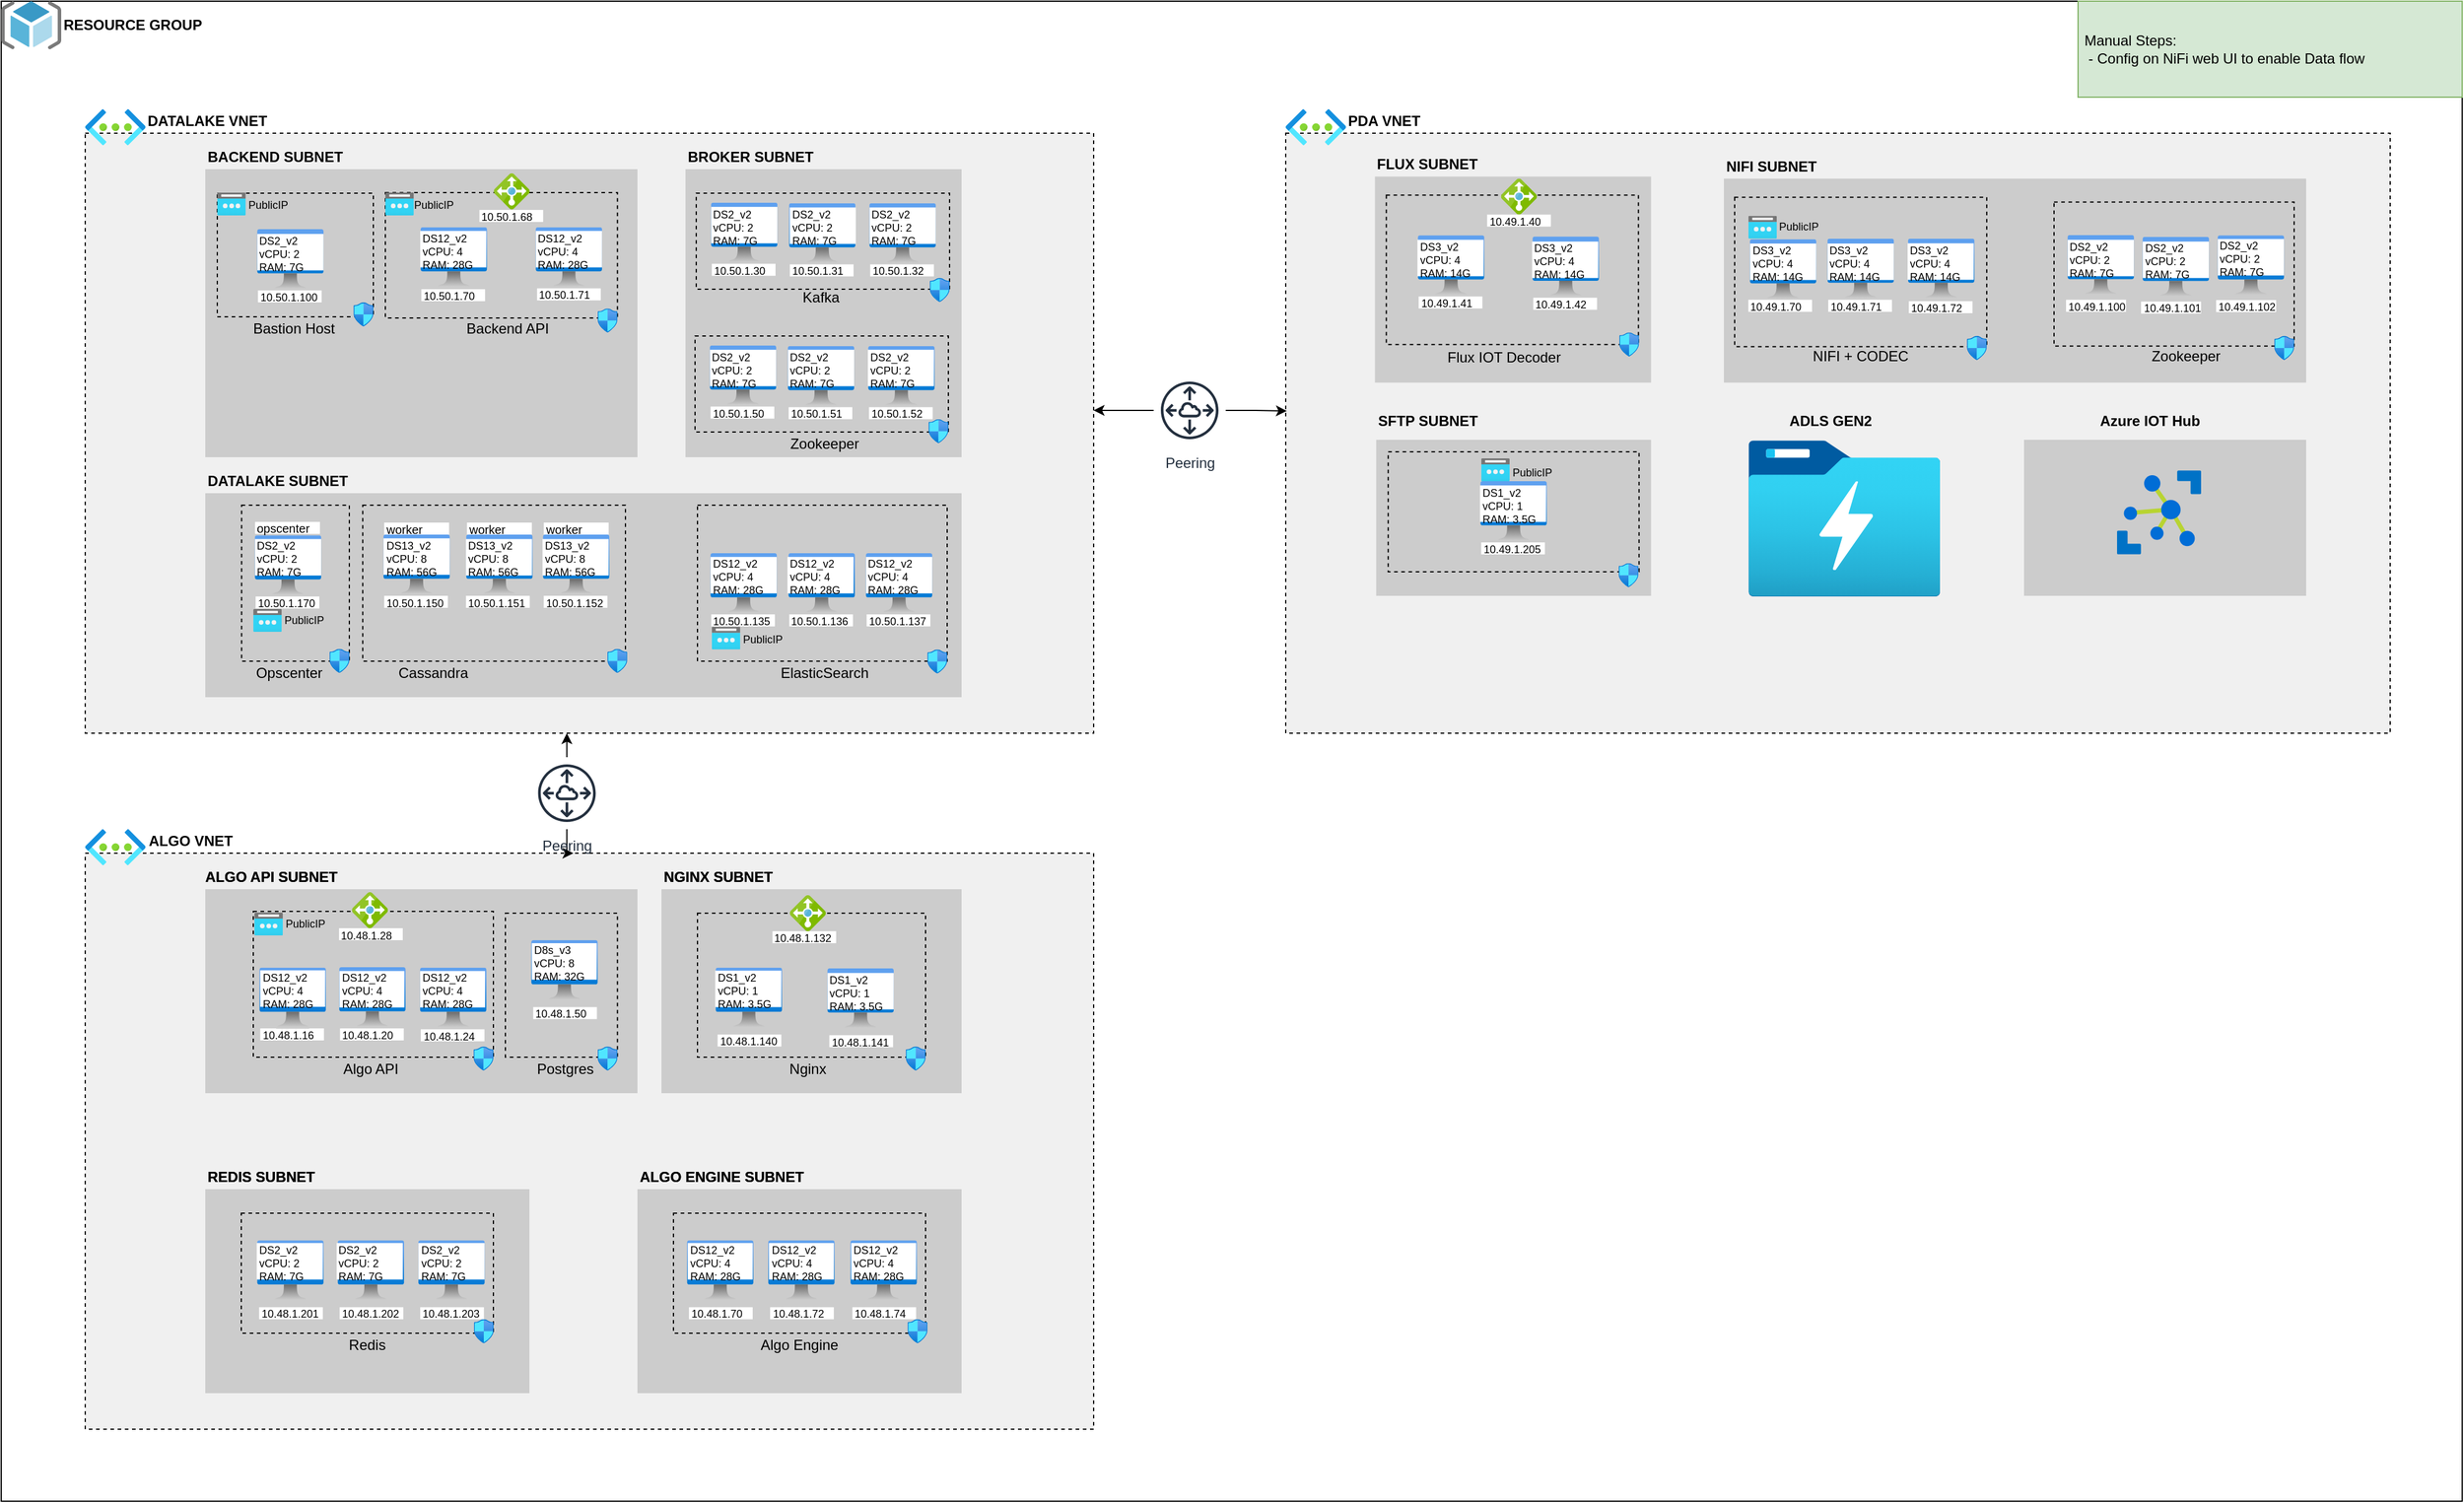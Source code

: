 <mxfile version="14.1.8" type="device"><diagram id="-XwydigJfeWYT86ld59W" name="Page-1"><mxGraphModel dx="3273" dy="1367" grid="1" gridSize="10" guides="1" tooltips="1" connect="1" arrows="1" fold="1" page="0" pageScale="1" pageWidth="850" pageHeight="1100" math="0" shadow="0"><root><mxCell id="0"/><mxCell id="1" parent="0"/><mxCell id="qlE-SgdbGnRQVRPb29I2-3" value="" style="rounded=0;whiteSpace=wrap;html=1;" parent="1" vertex="1"><mxGeometry x="-1320" y="-200" width="2050" height="1250" as="geometry"/></mxCell><mxCell id="7lwhPzg5kPYyMMM-2Xab-65" value="" style="rounded=0;whiteSpace=wrap;html=1;dashed=1;strokeColor=#000000;gradientColor=none;fillColor=#F0F0F0;" parent="1" vertex="1"><mxGeometry x="-250" y="-90" width="920" height="500" as="geometry"/></mxCell><mxCell id="7lwhPzg5kPYyMMM-2Xab-7" value="" style="rounded=0;whiteSpace=wrap;html=1;gradientColor=none;dashed=1;strokeColor=none;fillColor=#CCCCCC;" parent="1" vertex="1"><mxGeometry x="115" y="-52.18" width="485" height="170" as="geometry"/></mxCell><mxCell id="7lwhPzg5kPYyMMM-2Xab-27" value="&lt;b&gt;NIFI SUBNET&lt;/b&gt;" style="text;html=1;strokeColor=none;fillColor=none;align=left;verticalAlign=middle;whiteSpace=wrap;rounded=0;dashed=1;" parent="1" vertex="1"><mxGeometry x="115" y="-72.18" width="160" height="20" as="geometry"/></mxCell><mxCell id="7lwhPzg5kPYyMMM-2Xab-31" value="Zookeeper" style="text;html=1;strokeColor=none;fillColor=none;align=center;verticalAlign=middle;whiteSpace=wrap;rounded=0;dashed=1;" parent="1" vertex="1"><mxGeometry x="420" y="85.64" width="160" height="20" as="geometry"/></mxCell><mxCell id="7lwhPzg5kPYyMMM-2Xab-50" value="" style="rounded=0;whiteSpace=wrap;html=1;gradientColor=none;dashed=1;fillColor=#CCCCCC;strokeColor=none;" parent="1" vertex="1"><mxGeometry x="-174.64" y="165.5" width="228.96" height="130" as="geometry"/></mxCell><mxCell id="7lwhPzg5kPYyMMM-2Xab-54" value="&lt;b&gt;SFTP SUBNET&lt;/b&gt;" style="text;html=1;strokeColor=none;fillColor=none;align=left;verticalAlign=middle;whiteSpace=wrap;rounded=0;dashed=1;" parent="1" vertex="1"><mxGeometry x="-174.64" y="140" width="160" height="20" as="geometry"/></mxCell><mxCell id="7lwhPzg5kPYyMMM-2Xab-56" value="&lt;b&gt;Azure IOT Hub&lt;/b&gt;" style="text;html=1;strokeColor=none;fillColor=none;align=center;verticalAlign=middle;whiteSpace=wrap;rounded=0;dashed=1;" parent="1" vertex="1"><mxGeometry x="390" y="140" width="160" height="20" as="geometry"/></mxCell><mxCell id="7lwhPzg5kPYyMMM-2Xab-58" value="" style="rounded=0;whiteSpace=wrap;html=1;dashed=1;gradientColor=none;fillColor=none;" parent="1" vertex="1"><mxGeometry x="123.95" y="-36.68" width="210" height="124.5" as="geometry"/></mxCell><mxCell id="7lwhPzg5kPYyMMM-2Xab-59" value="" style="rounded=0;whiteSpace=wrap;html=1;dashed=1;gradientColor=none;fillColor=none;" parent="1" vertex="1"><mxGeometry x="390" y="-32.68" width="200" height="120" as="geometry"/></mxCell><mxCell id="7lwhPzg5kPYyMMM-2Xab-60" value="" style="rounded=0;whiteSpace=wrap;html=1;dashed=1;gradientColor=none;fillColor=none;" parent="1" vertex="1"><mxGeometry x="-164.64" y="175.5" width="208.96" height="100" as="geometry"/></mxCell><mxCell id="7lwhPzg5kPYyMMM-2Xab-61" value="" style="rounded=0;whiteSpace=wrap;html=1;gradientColor=none;dashed=1;fillColor=#CCCCCC;strokeColor=none;" parent="1" vertex="1"><mxGeometry x="365" y="165.5" width="235" height="130" as="geometry"/></mxCell><mxCell id="7lwhPzg5kPYyMMM-2Xab-55" value="" style="aspect=fixed;html=1;points=[];align=center;image;fontSize=12;image=img/lib/mscae/Azure_IoT_Hub.svg;dashed=1;strokeColor=#3399FF;fillColor=#ffffff;gradientColor=none;" parent="1" vertex="1"><mxGeometry x="442.5" y="191" width="70" height="70" as="geometry"/></mxCell><mxCell id="7lwhPzg5kPYyMMM-2Xab-62" value="" style="aspect=fixed;html=1;points=[];align=center;image;fontSize=12;image=img/lib/azure2/storage/Data_Lake_Storage_Gen1.svg;dashed=1;strokeColor=#000000;fillColor=none;gradientColor=none;" parent="1" vertex="1"><mxGeometry x="135.36" y="166.09" width="160" height="130" as="geometry"/></mxCell><mxCell id="7lwhPzg5kPYyMMM-2Xab-63" value="&lt;b&gt;ADLS GEN2&lt;/b&gt;" style="text;html=1;strokeColor=none;fillColor=none;align=center;verticalAlign=middle;whiteSpace=wrap;rounded=0;dashed=1;" parent="1" vertex="1"><mxGeometry x="123.95" y="140" width="160" height="20" as="geometry"/></mxCell><mxCell id="7lwhPzg5kPYyMMM-2Xab-34" value="" style="aspect=fixed;html=1;points=[];align=center;image;fontSize=12;image=img/lib/azure2/compute/Virtual_Machine.svg;dashed=1;strokeColor=#3399FF;fillColor=#F0F0F0;gradientColor=none;" parent="1" vertex="1"><mxGeometry x="400" y="-5.18" width="57.91" height="51" as="geometry"/></mxCell><mxCell id="7lwhPzg5kPYyMMM-2Xab-36" value="&lt;font style=&quot;font-size: 9px&quot;&gt;10.49.1.100&lt;/font&gt;" style="text;html=1;strokeColor=none;align=left;verticalAlign=middle;whiteSpace=wrap;rounded=0;dashed=1;fillColor=#ffffff;" parent="1" vertex="1"><mxGeometry x="400" y="48.82" width="50" height="10" as="geometry"/></mxCell><mxCell id="7lwhPzg5kPYyMMM-2Xab-66" value="&lt;b&gt;PDA VNET&lt;/b&gt;" style="text;html=1;strokeColor=none;fillColor=none;align=left;verticalAlign=middle;whiteSpace=wrap;rounded=0;dashed=1;" parent="1" vertex="1"><mxGeometry x="-199.75" y="-110" width="80" height="20" as="geometry"/></mxCell><mxCell id="7lwhPzg5kPYyMMM-2Xab-80" value="" style="aspect=fixed;html=1;points=[];align=center;image;fontSize=12;image=img/lib/azure2/compute/Virtual_Machine.svg;dashed=1;strokeColor=#3399FF;fillColor=#F0F0F0;gradientColor=none;" parent="1" vertex="1"><mxGeometry x="462.5" y="-3.68" width="57.91" height="51" as="geometry"/></mxCell><mxCell id="7lwhPzg5kPYyMMM-2Xab-84" value="&lt;font style=&quot;font-size: 9px&quot;&gt;10.49.1.101&lt;/font&gt;" style="text;html=1;strokeColor=none;align=left;verticalAlign=middle;whiteSpace=wrap;rounded=0;dashed=1;fillColor=#ffffff;" parent="1" vertex="1"><mxGeometry x="462.5" y="50.32" width="50" height="10" as="geometry"/></mxCell><mxCell id="7lwhPzg5kPYyMMM-2Xab-85" value="&lt;font style=&quot;font-size: 9px&quot;&gt;10.49.1.102&lt;/font&gt;" style="text;html=1;strokeColor=none;align=left;verticalAlign=middle;whiteSpace=wrap;rounded=0;dashed=1;fillColor=#ffffff;" parent="1" vertex="1"><mxGeometry x="525.04" y="49.07" width="50" height="10" as="geometry"/></mxCell><mxCell id="7lwhPzg5kPYyMMM-2Xab-86" value="" style="aspect=fixed;html=1;points=[];align=center;image;fontSize=12;image=img/lib/azure2/compute/Virtual_Machine.svg;dashed=1;strokeColor=#3399FF;fillColor=#F0F0F0;gradientColor=none;" parent="1" vertex="1"><mxGeometry x="525.04" y="-4.93" width="57.91" height="51" as="geometry"/></mxCell><mxCell id="7lwhPzg5kPYyMMM-2Xab-91" value="" style="aspect=fixed;html=1;points=[];align=center;image;fontSize=12;image=img/lib/azure2/compute/Virtual_Machine.svg;dashed=1;strokeColor=#3399FF;fillColor=#F0F0F0;gradientColor=none;" parent="1" vertex="1"><mxGeometry x="135.36" y="-1.68" width="57.91" height="51" as="geometry"/></mxCell><mxCell id="7lwhPzg5kPYyMMM-2Xab-92" value="&lt;div style=&quot;text-align: justify&quot;&gt;&lt;span style=&quot;font-size: 9px&quot;&gt;DS3_v2&lt;/span&gt;&lt;/div&gt;&lt;font style=&quot;font-size: 9px&quot;&gt;&lt;div style=&quot;text-align: justify&quot;&gt;&lt;span&gt;vCPU: 4&lt;/span&gt;&lt;/div&gt;&lt;div style=&quot;text-align: justify&quot;&gt;&lt;span&gt;RAM: 14G&lt;/span&gt;&lt;/div&gt;&lt;/font&gt;" style="text;html=1;strokeColor=none;align=left;verticalAlign=middle;whiteSpace=wrap;rounded=0;dashed=1;fillColor=#ffffff;" parent="1" vertex="1"><mxGeometry x="136.79" y="1.95" width="55.05" height="30.37" as="geometry"/></mxCell><mxCell id="7lwhPzg5kPYyMMM-2Xab-93" value="&lt;font style=&quot;font-size: 9px&quot;&gt;10.49.1.70&lt;/font&gt;" style="text;html=1;strokeColor=none;align=left;verticalAlign=middle;whiteSpace=wrap;rounded=0;dashed=1;fillColor=#ffffff;" parent="1" vertex="1"><mxGeometry x="135.36" y="48.82" width="53.07" height="10" as="geometry"/></mxCell><mxCell id="7lwhPzg5kPYyMMM-2Xab-94" value="" style="aspect=fixed;html=1;points=[];align=center;image;fontSize=12;image=img/lib/azure2/compute/Virtual_Machine.svg;dashed=1;strokeColor=#3399FF;fillColor=#F0F0F0;gradientColor=none;" parent="1" vertex="1"><mxGeometry x="199.99" y="-2.18" width="57.91" height="51" as="geometry"/></mxCell><mxCell id="7lwhPzg5kPYyMMM-2Xab-96" value="&lt;font style=&quot;font-size: 9px&quot;&gt;10.49.1.71&lt;/font&gt;" style="text;html=1;strokeColor=none;align=left;verticalAlign=middle;whiteSpace=wrap;rounded=0;dashed=1;fillColor=#ffffff;" parent="1" vertex="1"><mxGeometry x="201.92" y="48.82" width="53.07" height="10" as="geometry"/></mxCell><mxCell id="7lwhPzg5kPYyMMM-2Xab-97" value="" style="aspect=fixed;html=1;points=[];align=center;image;fontSize=12;image=img/lib/azure2/compute/Virtual_Machine.svg;dashed=1;strokeColor=#3399FF;fillColor=#F0F0F0;gradientColor=none;" parent="1" vertex="1"><mxGeometry x="267.09" y="-2.18" width="57.91" height="51" as="geometry"/></mxCell><mxCell id="7lwhPzg5kPYyMMM-2Xab-99" value="&lt;font style=&quot;font-size: 9px&quot;&gt;10.49.1.72&lt;/font&gt;" style="text;html=1;strokeColor=none;align=left;verticalAlign=middle;whiteSpace=wrap;rounded=0;dashed=1;fillColor=#ffffff;" parent="1" vertex="1"><mxGeometry x="269.02" y="50" width="53.07" height="10" as="geometry"/></mxCell><mxCell id="7lwhPzg5kPYyMMM-2Xab-100" value="" style="aspect=fixed;html=1;points=[];align=center;image;fontSize=12;image=img/lib/azure2/compute/Virtual_Machine.svg;dashed=1;strokeColor=#3399FF;fillColor=#F0F0F0;gradientColor=none;" parent="1" vertex="1"><mxGeometry x="-89.12" y="200" width="57.91" height="51" as="geometry"/></mxCell><mxCell id="7lwhPzg5kPYyMMM-2Xab-102" value="&lt;font style=&quot;font-size: 9px&quot;&gt;10.49.1.205&lt;/font&gt;" style="text;html=1;strokeColor=none;align=left;verticalAlign=middle;whiteSpace=wrap;rounded=0;dashed=1;fillColor=#ffffff;" parent="1" vertex="1"><mxGeometry x="-87.19" y="251" width="53.07" height="10" as="geometry"/></mxCell><mxCell id="7lwhPzg5kPYyMMM-2Xab-103" value="" style="rounded=0;whiteSpace=wrap;html=1;gradientColor=none;dashed=1;strokeColor=none;fillColor=#CCCCCC;" parent="1" vertex="1"><mxGeometry x="-175.68" y="-53.86" width="230" height="171.68" as="geometry"/></mxCell><mxCell id="7lwhPzg5kPYyMMM-2Xab-104" value="&lt;b&gt;FLUX SUBNET&lt;/b&gt;" style="text;html=1;strokeColor=none;fillColor=none;align=left;verticalAlign=middle;whiteSpace=wrap;rounded=0;dashed=1;" parent="1" vertex="1"><mxGeometry x="-175.68" y="-73.86" width="160" height="20" as="geometry"/></mxCell><mxCell id="7lwhPzg5kPYyMMM-2Xab-105" value="" style="rounded=0;whiteSpace=wrap;html=1;dashed=1;gradientColor=none;fillColor=none;" parent="1" vertex="1"><mxGeometry x="-166.2" y="-38.36" width="210" height="124.5" as="geometry"/></mxCell><mxCell id="7lwhPzg5kPYyMMM-2Xab-106" value="" style="aspect=fixed;html=1;points=[];align=center;image;fontSize=12;image=img/lib/azure2/compute/Virtual_Machine.svg;dashed=1;strokeColor=#3399FF;fillColor=#F0F0F0;gradientColor=none;" parent="1" vertex="1"><mxGeometry x="-141.2" y="-4.93" width="57.91" height="51" as="geometry"/></mxCell><mxCell id="7lwhPzg5kPYyMMM-2Xab-108" value="&lt;font style=&quot;font-size: 9px&quot;&gt;10.49.1.41&lt;/font&gt;" style="text;html=1;strokeColor=none;align=left;verticalAlign=middle;whiteSpace=wrap;rounded=0;dashed=1;fillColor=#ffffff;" parent="1" vertex="1"><mxGeometry x="-139.27" y="46.07" width="53.07" height="10" as="geometry"/></mxCell><mxCell id="7lwhPzg5kPYyMMM-2Xab-113" value="" style="aspect=fixed;html=1;points=[];align=center;image;fontSize=12;image=img/lib/azure2/compute/Virtual_Machine.svg;dashed=1;strokeColor=#3399FF;fillColor=#F0F0F0;gradientColor=none;" parent="1" vertex="1"><mxGeometry x="-45.68" y="-3.86" width="57.91" height="51" as="geometry"/></mxCell><mxCell id="7lwhPzg5kPYyMMM-2Xab-115" value="&lt;font style=&quot;font-size: 9px&quot;&gt;10.49.1.42&lt;/font&gt;" style="text;html=1;strokeColor=none;align=left;verticalAlign=middle;whiteSpace=wrap;rounded=0;dashed=1;fillColor=#ffffff;" parent="1" vertex="1"><mxGeometry x="-43.75" y="47.14" width="53.07" height="10" as="geometry"/></mxCell><mxCell id="7lwhPzg5kPYyMMM-2Xab-116" value="" style="aspect=fixed;html=1;points=[];align=center;image;fontSize=12;image=img/lib/mscae/Load_Balancer_feature.svg;dashed=1;strokeColor=#000000;fillColor=#F0F0F0;gradientColor=none;" parent="1" vertex="1"><mxGeometry x="-70.68" y="-52.18" width="30" height="30" as="geometry"/></mxCell><mxCell id="7lwhPzg5kPYyMMM-2Xab-117" value="&lt;font style=&quot;font-size: 9px&quot;&gt;10.49.1.40&lt;/font&gt;" style="text;html=1;strokeColor=none;align=left;verticalAlign=middle;whiteSpace=wrap;rounded=0;dashed=1;fillColor=#ffffff;" parent="1" vertex="1"><mxGeometry x="-82.22" y="-22.18" width="53.07" height="10" as="geometry"/></mxCell><mxCell id="7lwhPzg5kPYyMMM-2Xab-118" value="" style="rounded=0;whiteSpace=wrap;html=1;dashed=1;strokeColor=#000000;gradientColor=none;fillColor=#F0F0F0;" parent="1" vertex="1"><mxGeometry x="-1250" y="-90" width="840" height="500" as="geometry"/></mxCell><mxCell id="7lwhPzg5kPYyMMM-2Xab-119" value="" style="aspect=fixed;html=1;points=[];align=center;image;fontSize=12;image=img/lib/azure2/networking/Virtual_Networks.svg;" parent="1" vertex="1"><mxGeometry x="-1250" y="-110" width="50.25" height="30" as="geometry"/></mxCell><mxCell id="7lwhPzg5kPYyMMM-2Xab-120" value="&lt;b&gt;DATALAKE VNET&lt;/b&gt;" style="text;html=1;strokeColor=none;fillColor=none;align=left;verticalAlign=middle;whiteSpace=wrap;rounded=0;dashed=1;" parent="1" vertex="1"><mxGeometry x="-1199.75" y="-110" width="110" height="20" as="geometry"/></mxCell><mxCell id="7lwhPzg5kPYyMMM-2Xab-121" value="" style="rounded=0;whiteSpace=wrap;html=1;gradientColor=none;dashed=1;strokeColor=none;fillColor=#CCCCCC;" parent="1" vertex="1"><mxGeometry x="-1150" y="-60" width="360" height="240" as="geometry"/></mxCell><mxCell id="7lwhPzg5kPYyMMM-2Xab-122" value="&lt;b&gt;BACKEND SUBNET&lt;/b&gt;" style="text;html=1;strokeColor=none;fillColor=none;align=left;verticalAlign=middle;whiteSpace=wrap;rounded=0;dashed=1;" parent="1" vertex="1"><mxGeometry x="-1150" y="-80" width="160" height="20" as="geometry"/></mxCell><mxCell id="7lwhPzg5kPYyMMM-2Xab-123" value="" style="rounded=0;whiteSpace=wrap;html=1;dashed=1;gradientColor=none;fillColor=none;" parent="1" vertex="1"><mxGeometry x="-1000" y="-40.55" width="193.33" height="104.5" as="geometry"/></mxCell><mxCell id="7lwhPzg5kPYyMMM-2Xab-126" value="&lt;font style=&quot;font-size: 9px&quot;&gt;10.50.1.70&lt;/font&gt;" style="text;html=1;strokeColor=none;align=left;verticalAlign=middle;whiteSpace=wrap;rounded=0;dashed=1;fillColor=#ffffff;" parent="1" vertex="1"><mxGeometry x="-970" y="40.0" width="53.07" height="10" as="geometry"/></mxCell><mxCell id="7lwhPzg5kPYyMMM-2Xab-127" value="" style="aspect=fixed;html=1;points=[];align=center;image;fontSize=12;image=img/lib/mscae/Load_Balancer_feature.svg;dashed=1;strokeColor=#000000;fillColor=#F0F0F0;gradientColor=none;" parent="1" vertex="1"><mxGeometry x="-909.75" y="-56.55" width="30" height="30" as="geometry"/></mxCell><mxCell id="7lwhPzg5kPYyMMM-2Xab-128" value="&lt;font style=&quot;font-size: 9px&quot;&gt;10.50.1.68&lt;/font&gt;" style="text;html=1;strokeColor=none;align=left;verticalAlign=middle;whiteSpace=wrap;rounded=0;dashed=1;fillColor=#ffffff;" parent="1" vertex="1"><mxGeometry x="-921.64" y="-26.05" width="53.07" height="10" as="geometry"/></mxCell><mxCell id="7lwhPzg5kPYyMMM-2Xab-129" value="" style="aspect=fixed;html=1;points=[];align=center;image;fontSize=12;image=img/lib/azure2/compute/Virtual_Machine.svg;dashed=1;strokeColor=#3399FF;fillColor=#F0F0F0;gradientColor=none;" parent="1" vertex="1"><mxGeometry x="-876.05" y="-11.68" width="57.91" height="51" as="geometry"/></mxCell><mxCell id="7lwhPzg5kPYyMMM-2Xab-131" value="&lt;font style=&quot;font-size: 9px&quot;&gt;10.50.1.71&lt;/font&gt;" style="text;html=1;strokeColor=none;align=left;verticalAlign=middle;whiteSpace=wrap;rounded=0;dashed=1;fillColor=#ffffff;" parent="1" vertex="1"><mxGeometry x="-873.63" y="39.32" width="53.07" height="10" as="geometry"/></mxCell><mxCell id="7lwhPzg5kPYyMMM-2Xab-139" value="" style="rounded=0;whiteSpace=wrap;html=1;gradientColor=none;dashed=1;strokeColor=none;fillColor=#CCCCCC;" parent="1" vertex="1"><mxGeometry x="-1150" y="210" width="630" height="170" as="geometry"/></mxCell><mxCell id="7lwhPzg5kPYyMMM-2Xab-140" value="Cassandra" style="text;html=1;strokeColor=none;fillColor=none;align=center;verticalAlign=middle;whiteSpace=wrap;rounded=0;dashed=1;" parent="1" vertex="1"><mxGeometry x="-1039.75" y="350" width="160" height="20" as="geometry"/></mxCell><mxCell id="7lwhPzg5kPYyMMM-2Xab-141" value="" style="rounded=0;whiteSpace=wrap;html=1;dashed=1;gradientColor=none;fillColor=none;" parent="1" vertex="1"><mxGeometry x="-1119.75" y="220" width="89.75" height="130" as="geometry"/></mxCell><mxCell id="7lwhPzg5kPYyMMM-2Xab-142" value="" style="aspect=fixed;html=1;points=[];align=center;image;fontSize=12;image=img/lib/azure2/compute/Virtual_Machine.svg;dashed=1;strokeColor=#3399FF;fillColor=#F0F0F0;gradientColor=none;" parent="1" vertex="1"><mxGeometry x="-1002.91" y="244.5" width="57.91" height="51" as="geometry"/></mxCell><mxCell id="7lwhPzg5kPYyMMM-2Xab-144" value="&lt;font style=&quot;font-size: 9px&quot;&gt;10.50.1.150&lt;/font&gt;" style="text;html=1;strokeColor=none;align=left;verticalAlign=middle;whiteSpace=wrap;rounded=0;dashed=1;fillColor=#ffffff;" parent="1" vertex="1"><mxGeometry x="-1000.99" y="295.5" width="53.07" height="10" as="geometry"/></mxCell><mxCell id="7lwhPzg5kPYyMMM-2Xab-147" value="" style="aspect=fixed;html=1;points=[];align=center;image;fontSize=12;image=img/lib/azure2/compute/Virtual_Machine.svg;dashed=1;strokeColor=#3399FF;fillColor=#F0F0F0;gradientColor=none;" parent="1" vertex="1"><mxGeometry x="-933.96" y="244.5" width="57.91" height="51" as="geometry"/></mxCell><mxCell id="7lwhPzg5kPYyMMM-2Xab-149" value="&lt;font style=&quot;font-size: 9px&quot;&gt;10.50.1.151&lt;/font&gt;" style="text;html=1;strokeColor=none;align=left;verticalAlign=middle;whiteSpace=wrap;rounded=0;dashed=1;fillColor=#ffffff;" parent="1" vertex="1"><mxGeometry x="-932.82" y="295.5" width="53.07" height="10" as="geometry"/></mxCell><mxCell id="7lwhPzg5kPYyMMM-2Xab-150" value="" style="aspect=fixed;html=1;points=[];align=center;image;fontSize=12;image=img/lib/azure2/compute/Virtual_Machine.svg;dashed=1;strokeColor=#3399FF;fillColor=#F0F0F0;gradientColor=none;" parent="1" vertex="1"><mxGeometry x="-870" y="244.5" width="57.91" height="51" as="geometry"/></mxCell><mxCell id="7lwhPzg5kPYyMMM-2Xab-152" value="&lt;font style=&quot;font-size: 9px&quot;&gt;10.50.1.152&lt;/font&gt;" style="text;html=1;strokeColor=none;align=left;verticalAlign=middle;whiteSpace=wrap;rounded=0;dashed=1;fillColor=#ffffff;" parent="1" vertex="1"><mxGeometry x="-868.08" y="295.5" width="53.07" height="10" as="geometry"/></mxCell><mxCell id="7lwhPzg5kPYyMMM-2Xab-153" value="&lt;font size=&quot;1&quot;&gt;worker&lt;/font&gt;" style="text;html=1;strokeColor=none;align=left;verticalAlign=middle;whiteSpace=wrap;rounded=0;dashed=1;fillColor=#ffffff;" parent="1" vertex="1"><mxGeometry x="-1000.99" y="234.5" width="54.07" height="10" as="geometry"/></mxCell><mxCell id="7lwhPzg5kPYyMMM-2Xab-156" value="&lt;font size=&quot;1&quot;&gt;worker&lt;/font&gt;" style="text;html=1;strokeColor=none;align=left;verticalAlign=middle;whiteSpace=wrap;rounded=0;dashed=1;fillColor=#ffffff;" parent="1" vertex="1"><mxGeometry x="-932.04" y="234.5" width="54.07" height="10" as="geometry"/></mxCell><mxCell id="7lwhPzg5kPYyMMM-2Xab-157" value="&lt;font size=&quot;1&quot;&gt;worker&lt;/font&gt;" style="text;html=1;strokeColor=none;align=left;verticalAlign=middle;whiteSpace=wrap;rounded=0;dashed=1;fillColor=#ffffff;" parent="1" vertex="1"><mxGeometry x="-868.06" y="234.5" width="54.07" height="10" as="geometry"/></mxCell><mxCell id="7lwhPzg5kPYyMMM-2Xab-158" value="" style="aspect=fixed;html=1;points=[];align=center;image;fontSize=12;image=img/lib/azure2/compute/Virtual_Machine.svg;dashed=1;strokeColor=#3399FF;fillColor=#F0F0F0;gradientColor=none;" parent="1" vertex="1"><mxGeometry x="-1110" y="245.09" width="57.91" height="51" as="geometry"/></mxCell><mxCell id="7lwhPzg5kPYyMMM-2Xab-160" value="&lt;font style=&quot;font-size: 9px&quot;&gt;10.50.1.170&lt;/font&gt;" style="text;html=1;strokeColor=none;align=left;verticalAlign=middle;whiteSpace=wrap;rounded=0;dashed=1;fillColor=#ffffff;" parent="1" vertex="1"><mxGeometry x="-1108.07" y="296.09" width="53.07" height="10" as="geometry"/></mxCell><mxCell id="7lwhPzg5kPYyMMM-2Xab-161" value="&lt;font size=&quot;1&quot;&gt;opscenter&lt;/font&gt;" style="text;html=1;strokeColor=none;align=left;verticalAlign=middle;whiteSpace=wrap;rounded=0;dashed=1;fillColor=#ffffff;" parent="1" vertex="1"><mxGeometry x="-1108.56" y="233.9" width="54.07" height="10" as="geometry"/></mxCell><mxCell id="7lwhPzg5kPYyMMM-2Xab-163" value="ElasticSearch" style="text;html=1;strokeColor=none;fillColor=none;align=center;verticalAlign=middle;whiteSpace=wrap;rounded=0;dashed=1;" parent="1" vertex="1"><mxGeometry x="-714.11" y="350" width="160" height="20" as="geometry"/></mxCell><mxCell id="7lwhPzg5kPYyMMM-2Xab-164" value="" style="rounded=0;whiteSpace=wrap;html=1;dashed=1;gradientColor=none;fillColor=none;" parent="1" vertex="1"><mxGeometry x="-740" y="220" width="208" height="130" as="geometry"/></mxCell><mxCell id="7lwhPzg5kPYyMMM-2Xab-165" value="" style="aspect=fixed;html=1;points=[];align=center;image;fontSize=12;image=img/lib/azure2/compute/Virtual_Machine.svg;dashed=1;strokeColor=#3399FF;fillColor=#F0F0F0;gradientColor=none;" parent="1" vertex="1"><mxGeometry x="-601.01" y="260" width="57.91" height="51" as="geometry"/></mxCell><mxCell id="7lwhPzg5kPYyMMM-2Xab-167" value="&lt;font style=&quot;font-size: 9px&quot;&gt;10.50.1.137&lt;/font&gt;" style="text;html=1;strokeColor=none;align=left;verticalAlign=middle;whiteSpace=wrap;rounded=0;dashed=1;fillColor=#ffffff;" parent="1" vertex="1"><mxGeometry x="-599.08" y="311" width="53.07" height="10" as="geometry"/></mxCell><mxCell id="7lwhPzg5kPYyMMM-2Xab-168" value="" style="aspect=fixed;html=1;points=[];align=center;image;fontSize=12;image=img/lib/azure2/compute/Virtual_Machine.svg;dashed=1;strokeColor=#3399FF;fillColor=#F0F0F0;gradientColor=none;" parent="1" vertex="1"><mxGeometry x="-730.49" y="260" width="57.91" height="51" as="geometry"/></mxCell><mxCell id="7lwhPzg5kPYyMMM-2Xab-170" value="&lt;font style=&quot;font-size: 9px&quot;&gt;10.50.1.135&lt;/font&gt;" style="text;html=1;strokeColor=none;align=left;verticalAlign=middle;whiteSpace=wrap;rounded=0;dashed=1;fillColor=#ffffff;" parent="1" vertex="1"><mxGeometry x="-728.56" y="311" width="53.07" height="10" as="geometry"/></mxCell><mxCell id="7lwhPzg5kPYyMMM-2Xab-171" value="" style="aspect=fixed;html=1;points=[];align=center;image;fontSize=12;image=img/lib/azure2/compute/Virtual_Machine.svg;dashed=1;strokeColor=#3399FF;fillColor=#F0F0F0;gradientColor=none;" parent="1" vertex="1"><mxGeometry x="-665.48" y="260" width="57.91" height="51" as="geometry"/></mxCell><mxCell id="7lwhPzg5kPYyMMM-2Xab-173" value="&lt;font style=&quot;font-size: 9px&quot;&gt;10.50.1.136&lt;/font&gt;" style="text;html=1;strokeColor=none;align=left;verticalAlign=middle;whiteSpace=wrap;rounded=0;dashed=1;fillColor=#ffffff;" parent="1" vertex="1"><mxGeometry x="-663.55" y="311" width="53.07" height="10" as="geometry"/></mxCell><mxCell id="7lwhPzg5kPYyMMM-2Xab-179" value="" style="rounded=0;whiteSpace=wrap;html=1;gradientColor=none;dashed=1;strokeColor=none;fillColor=#CCCCCC;" parent="1" vertex="1"><mxGeometry x="-750" y="-60" width="230" height="240" as="geometry"/></mxCell><mxCell id="7lwhPzg5kPYyMMM-2Xab-180" value="" style="rounded=0;whiteSpace=wrap;html=1;dashed=1;gradientColor=none;fillColor=none;" parent="1" vertex="1"><mxGeometry x="-741.04" y="-40" width="211.04" height="80" as="geometry"/></mxCell><mxCell id="7lwhPzg5kPYyMMM-2Xab-182" value="" style="aspect=fixed;html=1;points=[];align=center;image;fontSize=12;image=img/lib/azure2/compute/Virtual_Machine.svg;dashed=1;strokeColor=#3399FF;fillColor=#F0F0F0;gradientColor=none;" parent="1" vertex="1"><mxGeometry x="-598.07" y="-31.68" width="57.91" height="51" as="geometry"/></mxCell><mxCell id="7lwhPzg5kPYyMMM-2Xab-184" value="&lt;font style=&quot;font-size: 9px&quot;&gt;10.50.1.32&lt;/font&gt;" style="text;html=1;strokeColor=none;align=left;verticalAlign=middle;whiteSpace=wrap;rounded=0;dashed=1;fillColor=#ffffff;" parent="1" vertex="1"><mxGeometry x="-596.14" y="19.32" width="53.07" height="10" as="geometry"/></mxCell><mxCell id="7lwhPzg5kPYyMMM-2Xab-185" value="&lt;b&gt;BROKER SUBNET&lt;/b&gt;" style="text;html=1;strokeColor=none;fillColor=none;align=left;verticalAlign=middle;whiteSpace=wrap;rounded=0;dashed=1;" parent="1" vertex="1"><mxGeometry x="-750" y="-80" width="160" height="20" as="geometry"/></mxCell><mxCell id="7lwhPzg5kPYyMMM-2Xab-186" value="" style="aspect=fixed;html=1;points=[];align=center;image;fontSize=12;image=img/lib/azure2/compute/Virtual_Machine.svg;dashed=1;strokeColor=#3399FF;fillColor=#F0F0F0;gradientColor=none;" parent="1" vertex="1"><mxGeometry x="-730" y="-32.18" width="57.91" height="51" as="geometry"/></mxCell><mxCell id="7lwhPzg5kPYyMMM-2Xab-188" value="&lt;font style=&quot;font-size: 9px&quot;&gt;10.50.1.30&lt;/font&gt;" style="text;html=1;strokeColor=none;align=left;verticalAlign=middle;whiteSpace=wrap;rounded=0;dashed=1;fillColor=#ffffff;" parent="1" vertex="1"><mxGeometry x="-728.07" y="18.82" width="53.07" height="10" as="geometry"/></mxCell><mxCell id="7lwhPzg5kPYyMMM-2Xab-189" value="" style="aspect=fixed;html=1;points=[];align=center;image;fontSize=12;image=img/lib/azure2/compute/Virtual_Machine.svg;dashed=1;strokeColor=#3399FF;fillColor=#F0F0F0;gradientColor=none;" parent="1" vertex="1"><mxGeometry x="-665" y="-31.68" width="57.91" height="51" as="geometry"/></mxCell><mxCell id="7lwhPzg5kPYyMMM-2Xab-191" value="&lt;font style=&quot;font-size: 9px&quot;&gt;10.50.1.31&lt;/font&gt;" style="text;html=1;strokeColor=none;align=left;verticalAlign=middle;whiteSpace=wrap;rounded=0;dashed=1;fillColor=#ffffff;" parent="1" vertex="1"><mxGeometry x="-663.07" y="19.32" width="53.07" height="10" as="geometry"/></mxCell><mxCell id="7lwhPzg5kPYyMMM-2Xab-192" value="Kafka" style="text;html=1;strokeColor=none;fillColor=none;align=center;verticalAlign=middle;whiteSpace=wrap;rounded=0;dashed=1;" parent="1" vertex="1"><mxGeometry x="-716.53" y="37.25" width="160" height="20" as="geometry"/></mxCell><mxCell id="7lwhPzg5kPYyMMM-2Xab-202" value="" style="rounded=0;whiteSpace=wrap;html=1;dashed=1;gradientColor=none;fillColor=none;" parent="1" vertex="1"><mxGeometry x="-742.05" y="79" width="211.04" height="80" as="geometry"/></mxCell><mxCell id="7lwhPzg5kPYyMMM-2Xab-203" value="" style="aspect=fixed;html=1;points=[];align=center;image;fontSize=12;image=img/lib/azure2/compute/Virtual_Machine.svg;dashed=1;strokeColor=#3399FF;fillColor=#F0F0F0;gradientColor=none;" parent="1" vertex="1"><mxGeometry x="-599.08" y="87.32" width="57.91" height="51" as="geometry"/></mxCell><mxCell id="7lwhPzg5kPYyMMM-2Xab-205" value="&lt;font style=&quot;font-size: 9px&quot;&gt;10.50.1.52&lt;/font&gt;" style="text;html=1;strokeColor=none;align=left;verticalAlign=middle;whiteSpace=wrap;rounded=0;dashed=1;fillColor=#ffffff;" parent="1" vertex="1"><mxGeometry x="-597.15" y="138.32" width="53.07" height="10" as="geometry"/></mxCell><mxCell id="7lwhPzg5kPYyMMM-2Xab-206" value="" style="aspect=fixed;html=1;points=[];align=center;image;fontSize=12;image=img/lib/azure2/compute/Virtual_Machine.svg;dashed=1;strokeColor=#3399FF;fillColor=#F0F0F0;gradientColor=none;" parent="1" vertex="1"><mxGeometry x="-731.01" y="86.82" width="57.91" height="51" as="geometry"/></mxCell><mxCell id="7lwhPzg5kPYyMMM-2Xab-208" value="&lt;font style=&quot;font-size: 9px&quot;&gt;10.50.1.50&lt;/font&gt;" style="text;html=1;strokeColor=none;align=left;verticalAlign=middle;whiteSpace=wrap;rounded=0;dashed=1;fillColor=#ffffff;" parent="1" vertex="1"><mxGeometry x="-729.08" y="137.82" width="53.07" height="10" as="geometry"/></mxCell><mxCell id="7lwhPzg5kPYyMMM-2Xab-209" value="" style="aspect=fixed;html=1;points=[];align=center;image;fontSize=12;image=img/lib/azure2/compute/Virtual_Machine.svg;dashed=1;strokeColor=#3399FF;fillColor=#F0F0F0;gradientColor=none;" parent="1" vertex="1"><mxGeometry x="-666.01" y="87.32" width="57.91" height="51" as="geometry"/></mxCell><mxCell id="7lwhPzg5kPYyMMM-2Xab-211" value="&lt;font style=&quot;font-size: 9px&quot;&gt;10.50.1.51&lt;/font&gt;" style="text;html=1;strokeColor=none;align=left;verticalAlign=middle;whiteSpace=wrap;rounded=0;dashed=1;fillColor=#ffffff;" parent="1" vertex="1"><mxGeometry x="-664.08" y="138.32" width="53.07" height="10" as="geometry"/></mxCell><mxCell id="7lwhPzg5kPYyMMM-2Xab-212" value="Zookeeper" style="text;html=1;strokeColor=none;fillColor=none;align=center;verticalAlign=middle;whiteSpace=wrap;rounded=0;dashed=1;" parent="1" vertex="1"><mxGeometry x="-714.11" y="159" width="160" height="20" as="geometry"/></mxCell><mxCell id="7lwhPzg5kPYyMMM-2Xab-271" value="&lt;b&gt;DATALAKE SUBNET&lt;/b&gt;" style="text;html=1;strokeColor=none;fillColor=none;align=left;verticalAlign=middle;whiteSpace=wrap;rounded=0;dashed=1;" parent="1" vertex="1"><mxGeometry x="-1150" y="190" width="160" height="20" as="geometry"/></mxCell><mxCell id="7lwhPzg5kPYyMMM-2Xab-275" value="" style="aspect=fixed;html=1;points=[];align=center;image;fontSize=12;image=img/lib/azure2/compute/Virtual_Machine.svg;dashed=1;strokeColor=#3399FF;fillColor=#F0F0F0;gradientColor=none;" parent="1" vertex="1"><mxGeometry x="-971.93" y="-11.68" width="57.91" height="51" as="geometry"/></mxCell><mxCell id="7lwhPzg5kPYyMMM-2Xab-278" value="" style="rounded=0;whiteSpace=wrap;html=1;dashed=1;gradientColor=none;fillColor=none;" parent="1" vertex="1"><mxGeometry x="-1140" y="-40" width="130" height="103" as="geometry"/></mxCell><mxCell id="7lwhPzg5kPYyMMM-2Xab-280" value="" style="aspect=fixed;html=1;points=[];align=center;image;fontSize=12;image=img/lib/azure2/compute/Virtual_Machine.svg;dashed=1;strokeColor=#3399FF;fillColor=#F0F0F0;gradientColor=none;" parent="1" vertex="1"><mxGeometry x="-1108.07" y="-10.0" width="57.91" height="51" as="geometry"/></mxCell><mxCell id="7lwhPzg5kPYyMMM-2Xab-282" value="&lt;font style=&quot;font-size: 9px&quot;&gt;10.50.1.100&lt;/font&gt;" style="text;html=1;strokeColor=none;align=left;verticalAlign=middle;whiteSpace=wrap;rounded=0;dashed=1;fillColor=#ffffff;" parent="1" vertex="1"><mxGeometry x="-1106.14" y="41.0" width="53.07" height="10" as="geometry"/></mxCell><mxCell id="7lwhPzg5kPYyMMM-2Xab-283" value="Bastion Host" style="text;html=1;strokeColor=none;fillColor=none;align=center;verticalAlign=middle;whiteSpace=wrap;rounded=0;dashed=1;" parent="1" vertex="1"><mxGeometry x="-1155.72" y="62.88" width="160" height="20" as="geometry"/></mxCell><mxCell id="7lwhPzg5kPYyMMM-2Xab-284" value="Backend API" style="text;html=1;strokeColor=none;fillColor=none;align=center;verticalAlign=middle;whiteSpace=wrap;rounded=0;dashed=1;" parent="1" vertex="1"><mxGeometry x="-978.14" y="63.0" width="160" height="20" as="geometry"/></mxCell><mxCell id="7lwhPzg5kPYyMMM-2Xab-285" value="NIFI + CODEC" style="text;html=1;strokeColor=none;fillColor=none;align=center;verticalAlign=middle;whiteSpace=wrap;rounded=0;dashed=1;" parent="1" vertex="1"><mxGeometry x="148.95" y="85.64" width="160" height="20" as="geometry"/></mxCell><mxCell id="7lwhPzg5kPYyMMM-2Xab-286" value="Flux IOT Decoder" style="text;html=1;strokeColor=none;fillColor=none;align=center;verticalAlign=middle;whiteSpace=wrap;rounded=0;dashed=1;" parent="1" vertex="1"><mxGeometry x="-147.77" y="87.32" width="160" height="20" as="geometry"/></mxCell><mxCell id="7lwhPzg5kPYyMMM-2Xab-288" value="" style="rounded=0;whiteSpace=wrap;html=1;dashed=1;strokeColor=#000000;gradientColor=none;fillColor=#F0F0F0;" parent="1" vertex="1"><mxGeometry x="-1250" y="510" width="840" height="480" as="geometry"/></mxCell><mxCell id="7lwhPzg5kPYyMMM-2Xab-289" value="&lt;b&gt;ALGO VNET&lt;/b&gt;" style="text;html=1;strokeColor=none;fillColor=none;align=left;verticalAlign=middle;whiteSpace=wrap;rounded=0;dashed=1;" parent="1" vertex="1"><mxGeometry x="-1198.56" y="490" width="90" height="20" as="geometry"/></mxCell><mxCell id="7lwhPzg5kPYyMMM-2Xab-290" value="" style="rounded=0;whiteSpace=wrap;html=1;gradientColor=none;dashed=1;strokeColor=none;fillColor=#CCCCCC;" parent="1" vertex="1"><mxGeometry x="-1150" y="540" width="360" height="170" as="geometry"/></mxCell><mxCell id="7lwhPzg5kPYyMMM-2Xab-291" value="&lt;b&gt;ALGO API SUBNET&lt;/b&gt;" style="text;html=1;strokeColor=none;fillColor=none;align=left;verticalAlign=middle;whiteSpace=wrap;rounded=0;dashed=1;" parent="1" vertex="1"><mxGeometry x="-1152.14" y="520" width="154.28" height="20" as="geometry"/></mxCell><mxCell id="7lwhPzg5kPYyMMM-2Xab-299" value="" style="aspect=fixed;html=1;points=[];align=center;image;fontSize=12;image=img/lib/azure2/networking/Virtual_Networks.svg;" parent="1" vertex="1"><mxGeometry x="-1250" y="490" width="50.25" height="30" as="geometry"/></mxCell><mxCell id="7lwhPzg5kPYyMMM-2Xab-324" value="" style="rounded=0;whiteSpace=wrap;html=1;gradientColor=none;dashed=1;strokeColor=none;fillColor=#CCCCCC;" parent="1" vertex="1"><mxGeometry x="-770" y="540" width="250" height="170" as="geometry"/></mxCell><mxCell id="7lwhPzg5kPYyMMM-2Xab-330" value="&lt;b&gt;NGINX SUBNET&lt;/b&gt;" style="text;html=1;strokeColor=none;fillColor=none;align=left;verticalAlign=middle;whiteSpace=wrap;rounded=0;dashed=1;" parent="1" vertex="1"><mxGeometry x="-770" y="520" width="154.28" height="20" as="geometry"/></mxCell><mxCell id="7lwhPzg5kPYyMMM-2Xab-361" value="" style="rounded=0;whiteSpace=wrap;html=1;gradientColor=none;dashed=1;strokeColor=none;fillColor=#CCCCCC;" parent="1" vertex="1"><mxGeometry x="-1150" y="790" width="270" height="170" as="geometry"/></mxCell><mxCell id="7lwhPzg5kPYyMMM-2Xab-364" value="&lt;b&gt;REDIS SUBNET&lt;/b&gt;" style="text;html=1;strokeColor=none;fillColor=none;align=left;verticalAlign=middle;whiteSpace=wrap;rounded=0;dashed=1;" parent="1" vertex="1"><mxGeometry x="-1150" y="770" width="154.28" height="20" as="geometry"/></mxCell><mxCell id="7lwhPzg5kPYyMMM-2Xab-377" value="" style="rounded=0;whiteSpace=wrap;html=1;gradientColor=none;dashed=1;strokeColor=none;fillColor=#CCCCCC;" parent="1" vertex="1"><mxGeometry x="-790" y="790" width="270" height="170" as="geometry"/></mxCell><mxCell id="7lwhPzg5kPYyMMM-2Xab-380" value="&lt;b&gt;ALGO ENGINE SUBNET&lt;/b&gt;" style="text;html=1;strokeColor=none;fillColor=none;align=left;verticalAlign=middle;whiteSpace=wrap;rounded=0;dashed=1;" parent="1" vertex="1"><mxGeometry x="-790" y="770" width="154.28" height="20" as="geometry"/></mxCell><mxCell id="7lwhPzg5kPYyMMM-2Xab-391" style="edgeStyle=orthogonalEdgeStyle;rounded=0;orthogonalLoop=1;jettySize=auto;html=1;entryX=0.478;entryY=1;entryDx=0;entryDy=0;entryPerimeter=0;" parent="1" source="7lwhPzg5kPYyMMM-2Xab-390" target="7lwhPzg5kPYyMMM-2Xab-118" edge="1"><mxGeometry relative="1" as="geometry"/></mxCell><mxCell id="7lwhPzg5kPYyMMM-2Xab-394" style="edgeStyle=orthogonalEdgeStyle;rounded=0;orthogonalLoop=1;jettySize=auto;html=1;entryX=0.484;entryY=0;entryDx=0;entryDy=0;entryPerimeter=0;" parent="1" source="7lwhPzg5kPYyMMM-2Xab-390" target="7lwhPzg5kPYyMMM-2Xab-288" edge="1"><mxGeometry relative="1" as="geometry"/></mxCell><mxCell id="7lwhPzg5kPYyMMM-2Xab-390" value="Peering" style="outlineConnect=0;fontColor=#232F3E;gradientColor=none;strokeColor=#232F3E;fillColor=#ffffff;dashed=0;verticalLabelPosition=bottom;verticalAlign=top;align=center;html=1;fontSize=12;fontStyle=0;aspect=fixed;shape=mxgraph.aws4.resourceIcon;resIcon=mxgraph.aws4.peering;" parent="1" vertex="1"><mxGeometry x="-878.77" y="430" width="60" height="60" as="geometry"/></mxCell><mxCell id="7lwhPzg5kPYyMMM-2Xab-397" style="edgeStyle=orthogonalEdgeStyle;rounded=0;orthogonalLoop=1;jettySize=auto;html=1;entryX=1;entryY=0.462;entryDx=0;entryDy=0;entryPerimeter=0;" parent="1" source="7lwhPzg5kPYyMMM-2Xab-395" target="7lwhPzg5kPYyMMM-2Xab-118" edge="1"><mxGeometry relative="1" as="geometry"/></mxCell><mxCell id="7lwhPzg5kPYyMMM-2Xab-445" style="edgeStyle=orthogonalEdgeStyle;rounded=0;orthogonalLoop=1;jettySize=auto;html=1;entryX=0.001;entryY=0.463;entryDx=0;entryDy=0;entryPerimeter=0;" parent="1" source="7lwhPzg5kPYyMMM-2Xab-395" target="7lwhPzg5kPYyMMM-2Xab-65" edge="1"><mxGeometry relative="1" as="geometry"/></mxCell><mxCell id="7lwhPzg5kPYyMMM-2Xab-395" value="Peering" style="outlineConnect=0;fontColor=#232F3E;gradientColor=none;strokeColor=#232F3E;fillColor=#ffffff;dashed=0;verticalLabelPosition=bottom;verticalAlign=top;align=center;html=1;fontSize=12;fontStyle=0;aspect=fixed;shape=mxgraph.aws4.resourceIcon;resIcon=mxgraph.aws4.peering;" parent="1" vertex="1"><mxGeometry x="-360" y="111" width="60" height="60" as="geometry"/></mxCell><mxCell id="7lwhPzg5kPYyMMM-2Xab-400" value="" style="aspect=fixed;html=1;points=[];align=center;image;fontSize=12;image=img/lib/azure2/networking/Public_IP_Addresses.svg;dashed=1;strokeColor=#000000;fillColor=#F0F0F0;gradientColor=none;" parent="1" vertex="1"><mxGeometry x="-1140" y="-40.55" width="23.75" height="19" as="geometry"/></mxCell><mxCell id="7lwhPzg5kPYyMMM-2Xab-403" value="" style="aspect=fixed;html=1;points=[];align=center;image;fontSize=12;image=img/lib/azure2/networking/Public_IP_Addresses.svg;dashed=1;strokeColor=#000000;fillColor=#F0F0F0;gradientColor=none;" parent="1" vertex="1"><mxGeometry x="-1000" y="-40.55" width="23.75" height="19" as="geometry"/></mxCell><mxCell id="7lwhPzg5kPYyMMM-2Xab-405" value="" style="aspect=fixed;html=1;points=[];align=center;image;fontSize=12;image=img/lib/azure2/networking/Public_IP_Addresses.svg;dashed=1;strokeColor=#000000;fillColor=#F0F0F0;gradientColor=none;" parent="1" vertex="1"><mxGeometry x="-728.07" y="321.25" width="23.75" height="19" as="geometry"/></mxCell><mxCell id="7lwhPzg5kPYyMMM-2Xab-409" value="" style="aspect=fixed;html=1;points=[];align=center;image;fontSize=12;image=img/lib/azure2/networking/Public_IP_Addresses.svg;dashed=1;strokeColor=#000000;fillColor=#F0F0F0;gradientColor=none;" parent="1" vertex="1"><mxGeometry x="-1110" y="306.5" width="23.75" height="19" as="geometry"/></mxCell><mxCell id="7lwhPzg5kPYyMMM-2Xab-411" value="&lt;font style=&quot;font-size: 9px&quot;&gt;PublicIP&lt;/font&gt;" style="text;html=1;strokeColor=none;fillColor=none;align=left;verticalAlign=middle;whiteSpace=wrap;rounded=0;dashed=1;" parent="1" vertex="1"><mxGeometry x="-1086.25" y="305.5" width="46.25" height="18.5" as="geometry"/></mxCell><mxCell id="7lwhPzg5kPYyMMM-2Xab-413" value="&lt;font style=&quot;font-size: 9px&quot;&gt;PublicIP&lt;/font&gt;" style="text;html=1;strokeColor=none;fillColor=none;align=left;verticalAlign=middle;whiteSpace=wrap;rounded=0;dashed=1;" parent="1" vertex="1"><mxGeometry x="-1116.25" y="-40.55" width="46.25" height="18.5" as="geometry"/></mxCell><mxCell id="7lwhPzg5kPYyMMM-2Xab-414" value="&lt;font style=&quot;font-size: 9px&quot;&gt;PublicIP&lt;/font&gt;" style="text;html=1;strokeColor=none;fillColor=none;align=left;verticalAlign=middle;whiteSpace=wrap;rounded=0;dashed=1;" parent="1" vertex="1"><mxGeometry x="-978.14" y="-40.55" width="46.25" height="18.5" as="geometry"/></mxCell><mxCell id="7lwhPzg5kPYyMMM-2Xab-415" value="&lt;font style=&quot;font-size: 9px&quot;&gt;PublicIP&lt;/font&gt;" style="text;html=1;strokeColor=none;fillColor=none;align=left;verticalAlign=middle;whiteSpace=wrap;rounded=0;dashed=1;" parent="1" vertex="1"><mxGeometry x="-704.32" y="321.25" width="46.25" height="18.5" as="geometry"/></mxCell><mxCell id="7lwhPzg5kPYyMMM-2Xab-419" value="" style="aspect=fixed;html=1;points=[];align=center;image;fontSize=12;image=img/lib/azure2/networking/Public_IP_Addresses.svg;dashed=1;strokeColor=#000000;fillColor=#F0F0F0;gradientColor=none;" parent="1" vertex="1"><mxGeometry x="135.36" y="-21.18" width="23.75" height="19" as="geometry"/></mxCell><mxCell id="7lwhPzg5kPYyMMM-2Xab-420" value="&lt;font style=&quot;font-size: 9px&quot;&gt;PublicIP&lt;/font&gt;" style="text;html=1;strokeColor=none;fillColor=none;align=left;verticalAlign=middle;whiteSpace=wrap;rounded=0;dashed=1;" parent="1" vertex="1"><mxGeometry x="159.11" y="-22.18" width="46.25" height="18.5" as="geometry"/></mxCell><mxCell id="7lwhPzg5kPYyMMM-2Xab-421" value="" style="aspect=fixed;html=1;points=[];align=center;image;fontSize=12;image=img/lib/azure2/networking/Public_IP_Addresses.svg;dashed=1;strokeColor=#000000;fillColor=#F0F0F0;gradientColor=none;" parent="1" vertex="1"><mxGeometry x="-87.19" y="181" width="23.75" height="19" as="geometry"/></mxCell><mxCell id="7lwhPzg5kPYyMMM-2Xab-422" value="&lt;font style=&quot;font-size: 9px&quot;&gt;PublicIP&lt;/font&gt;" style="text;html=1;strokeColor=none;fillColor=none;align=left;verticalAlign=middle;whiteSpace=wrap;rounded=0;dashed=1;" parent="1" vertex="1"><mxGeometry x="-63.44" y="183.09" width="46.25" height="18.5" as="geometry"/></mxCell><mxCell id="qlE-SgdbGnRQVRPb29I2-2" value="&amp;nbsp;Manual Steps: &lt;br&gt;&amp;nbsp; - Config on NiFi web UI to enable Data flow&amp;nbsp;" style="text;html=1;strokeColor=#82b366;fillColor=#d5e8d4;align=left;verticalAlign=middle;whiteSpace=wrap;rounded=0;" parent="1" vertex="1"><mxGeometry x="410" y="-200" width="320" height="80" as="geometry"/></mxCell><mxCell id="L7GVxtZk6w3-EVQCaHx6-2" value="&lt;div style=&quot;text-align: justify&quot;&gt;&lt;span style=&quot;font-size: 9px&quot;&gt;DS3_v2&lt;/span&gt;&lt;/div&gt;&lt;font style=&quot;font-size: 9px&quot;&gt;&lt;div style=&quot;text-align: justify&quot;&gt;&lt;span&gt;vCPU: 4&lt;/span&gt;&lt;/div&gt;&lt;div style=&quot;text-align: justify&quot;&gt;&lt;span&gt;RAM: 14G&lt;/span&gt;&lt;/div&gt;&lt;/font&gt;" style="text;html=1;strokeColor=none;align=left;verticalAlign=middle;whiteSpace=wrap;rounded=0;dashed=1;fillColor=#ffffff;" parent="1" vertex="1"><mxGeometry x="201.42" y="1.95" width="55.05" height="30.37" as="geometry"/></mxCell><mxCell id="L7GVxtZk6w3-EVQCaHx6-3" value="&lt;div style=&quot;text-align: justify&quot;&gt;&lt;span style=&quot;font-size: 9px&quot;&gt;DS3_v2&lt;/span&gt;&lt;/div&gt;&lt;font style=&quot;font-size: 9px&quot;&gt;&lt;div style=&quot;text-align: justify&quot;&gt;&lt;span&gt;vCPU: 4&lt;/span&gt;&lt;/div&gt;&lt;div style=&quot;text-align: justify&quot;&gt;&lt;span&gt;RAM: 14G&lt;/span&gt;&lt;/div&gt;&lt;/font&gt;" style="text;html=1;strokeColor=none;align=left;verticalAlign=middle;whiteSpace=wrap;rounded=0;dashed=1;fillColor=#ffffff;" parent="1" vertex="1"><mxGeometry x="268.03" y="1.77" width="55.05" height="30.37" as="geometry"/></mxCell><mxCell id="L7GVxtZk6w3-EVQCaHx6-4" value="&lt;div style=&quot;text-align: justify&quot;&gt;&lt;span style=&quot;font-size: 9px&quot;&gt;DS2_v2&lt;/span&gt;&lt;/div&gt;&lt;font style=&quot;font-size: 9px&quot;&gt;&lt;div style=&quot;text-align: justify&quot;&gt;&lt;span&gt;vCPU: 2&lt;/span&gt;&lt;/div&gt;&lt;div style=&quot;text-align: justify&quot;&gt;&lt;span&gt;RAM: 7G&lt;/span&gt;&lt;/div&gt;&lt;/font&gt;" style="text;html=1;strokeColor=none;align=left;verticalAlign=middle;whiteSpace=wrap;rounded=0;dashed=1;fillColor=#ffffff;" parent="1" vertex="1"><mxGeometry x="401.43" y="-1.18" width="55.05" height="30.37" as="geometry"/></mxCell><mxCell id="L7GVxtZk6w3-EVQCaHx6-5" value="&lt;div style=&quot;text-align: justify&quot;&gt;&lt;span style=&quot;font-size: 9px&quot;&gt;DS2_v2&lt;/span&gt;&lt;/div&gt;&lt;font style=&quot;font-size: 9px&quot;&gt;&lt;div style=&quot;text-align: justify&quot;&gt;&lt;span&gt;vCPU: 2&lt;/span&gt;&lt;/div&gt;&lt;div style=&quot;text-align: justify&quot;&gt;&lt;span&gt;RAM: 7G&lt;/span&gt;&lt;/div&gt;&lt;/font&gt;" style="text;html=1;strokeColor=none;align=left;verticalAlign=middle;whiteSpace=wrap;rounded=0;dashed=1;fillColor=#ffffff;" parent="1" vertex="1"><mxGeometry x="463.93" y="0.31" width="55.05" height="30.37" as="geometry"/></mxCell><mxCell id="L7GVxtZk6w3-EVQCaHx6-6" value="&lt;div style=&quot;text-align: justify&quot;&gt;&lt;span style=&quot;font-size: 9px&quot;&gt;DS2_v2&lt;/span&gt;&lt;/div&gt;&lt;font style=&quot;font-size: 9px&quot;&gt;&lt;div style=&quot;text-align: justify&quot;&gt;&lt;span&gt;vCPU: 2&lt;/span&gt;&lt;/div&gt;&lt;div style=&quot;text-align: justify&quot;&gt;&lt;span&gt;RAM: 7G&lt;/span&gt;&lt;/div&gt;&lt;/font&gt;" style="text;html=1;strokeColor=none;align=left;verticalAlign=middle;whiteSpace=wrap;rounded=0;dashed=1;fillColor=#ffffff;" parent="1" vertex="1"><mxGeometry x="526.47" y="-1.8" width="55.05" height="30.37" as="geometry"/></mxCell><mxCell id="L7GVxtZk6w3-EVQCaHx6-7" value="&lt;div style=&quot;text-align: justify&quot;&gt;&lt;span style=&quot;font-size: 9px&quot;&gt;DS1_v2&lt;/span&gt;&lt;/div&gt;&lt;font style=&quot;font-size: 9px&quot;&gt;&lt;div style=&quot;text-align: justify&quot;&gt;&lt;span&gt;vCPU: 1&lt;/span&gt;&lt;/div&gt;&lt;div style=&quot;text-align: justify&quot;&gt;&lt;span&gt;RAM: 3.5G&lt;/span&gt;&lt;/div&gt;&lt;/font&gt;" style="text;html=1;strokeColor=none;align=left;verticalAlign=middle;whiteSpace=wrap;rounded=0;dashed=1;fillColor=#ffffff;" parent="1" vertex="1"><mxGeometry x="-88.18" y="203.53" width="55.05" height="30.37" as="geometry"/></mxCell><mxCell id="L7GVxtZk6w3-EVQCaHx6-8" value="&lt;div style=&quot;text-align: justify&quot;&gt;&lt;span style=&quot;font-size: 9px&quot;&gt;DS3_v2&lt;/span&gt;&lt;/div&gt;&lt;font style=&quot;font-size: 9px&quot;&gt;&lt;div style=&quot;text-align: justify&quot;&gt;&lt;span&gt;vCPU: 4&lt;/span&gt;&lt;/div&gt;&lt;div style=&quot;text-align: justify&quot;&gt;&lt;span&gt;RAM: 14G&lt;/span&gt;&lt;/div&gt;&lt;/font&gt;" style="text;html=1;strokeColor=none;align=left;verticalAlign=middle;whiteSpace=wrap;rounded=0;dashed=1;fillColor=#ffffff;" parent="1" vertex="1"><mxGeometry x="-140.26" y="-1.18" width="55.05" height="30.37" as="geometry"/></mxCell><mxCell id="L7GVxtZk6w3-EVQCaHx6-9" value="&lt;div style=&quot;text-align: justify&quot;&gt;&lt;span style=&quot;font-size: 9px&quot;&gt;DS3_v2&lt;/span&gt;&lt;/div&gt;&lt;font style=&quot;font-size: 9px&quot;&gt;&lt;div style=&quot;text-align: justify&quot;&gt;&lt;span&gt;vCPU: 4&lt;/span&gt;&lt;/div&gt;&lt;div style=&quot;text-align: justify&quot;&gt;&lt;span&gt;RAM: 14G&lt;/span&gt;&lt;/div&gt;&lt;/font&gt;" style="text;html=1;strokeColor=none;align=left;verticalAlign=middle;whiteSpace=wrap;rounded=0;dashed=1;fillColor=#ffffff;" parent="1" vertex="1"><mxGeometry x="-44.74" y="0.31" width="55.05" height="30.37" as="geometry"/></mxCell><mxCell id="L7GVxtZk6w3-EVQCaHx6-11" value="&lt;div style=&quot;text-align: justify&quot;&gt;&lt;span style=&quot;font-size: 9px&quot;&gt;DS2_v2&lt;/span&gt;&lt;/div&gt;&lt;font style=&quot;font-size: 9px&quot;&gt;&lt;div style=&quot;text-align: justify&quot;&gt;&lt;span&gt;vCPU: 2&lt;/span&gt;&lt;/div&gt;&lt;div style=&quot;text-align: justify&quot;&gt;&lt;span&gt;RAM: 7G&lt;/span&gt;&lt;/div&gt;&lt;/font&gt;" style="text;html=1;strokeColor=none;align=left;verticalAlign=middle;whiteSpace=wrap;rounded=0;dashed=1;fillColor=#ffffff;" parent="1" vertex="1"><mxGeometry x="-1106.64" y="-6.05" width="55.05" height="30.37" as="geometry"/></mxCell><mxCell id="L7GVxtZk6w3-EVQCaHx6-12" value="&lt;div style=&quot;text-align: justify&quot;&gt;&lt;span style=&quot;font-size: 9px&quot;&gt;DS12_v2&lt;/span&gt;&lt;/div&gt;&lt;font style=&quot;font-size: 9px&quot;&gt;&lt;div style=&quot;text-align: justify&quot;&gt;&lt;span&gt;vCPU: 4&lt;/span&gt;&lt;/div&gt;&lt;div style=&quot;text-align: justify&quot;&gt;&lt;span&gt;RAM: 28G&lt;/span&gt;&lt;/div&gt;&lt;/font&gt;" style="text;html=1;strokeColor=none;align=left;verticalAlign=middle;whiteSpace=wrap;rounded=0;dashed=1;fillColor=#ffffff;" parent="1" vertex="1"><mxGeometry x="-970.95" y="-8.55" width="55.05" height="30.37" as="geometry"/></mxCell><mxCell id="L7GVxtZk6w3-EVQCaHx6-13" value="&lt;div style=&quot;text-align: justify&quot;&gt;&lt;span style=&quot;font-size: 9px&quot;&gt;DS12_v2&lt;/span&gt;&lt;/div&gt;&lt;font style=&quot;font-size: 9px&quot;&gt;&lt;div style=&quot;text-align: justify&quot;&gt;&lt;span&gt;vCPU: 4&lt;/span&gt;&lt;/div&gt;&lt;div style=&quot;text-align: justify&quot;&gt;&lt;span&gt;RAM: 28G&lt;/span&gt;&lt;/div&gt;&lt;/font&gt;" style="text;html=1;strokeColor=none;align=left;verticalAlign=middle;whiteSpace=wrap;rounded=0;dashed=1;fillColor=#ffffff;" parent="1" vertex="1"><mxGeometry x="-874.62" y="-8.55" width="55.05" height="30.37" as="geometry"/></mxCell><mxCell id="L7GVxtZk6w3-EVQCaHx6-14" value="&lt;div style=&quot;text-align: justify&quot;&gt;&lt;span style=&quot;font-size: 9px&quot;&gt;DS2_v2&lt;/span&gt;&lt;/div&gt;&lt;font style=&quot;font-size: 9px&quot;&gt;&lt;div style=&quot;text-align: justify&quot;&gt;&lt;span&gt;vCPU: 2&lt;/span&gt;&lt;/div&gt;&lt;div style=&quot;text-align: justify&quot;&gt;&lt;span&gt;RAM: 7G&lt;/span&gt;&lt;/div&gt;&lt;/font&gt;" style="text;html=1;strokeColor=none;align=left;verticalAlign=middle;whiteSpace=wrap;rounded=0;dashed=1;fillColor=#ffffff;" parent="1" vertex="1"><mxGeometry x="-728.56" y="-28.6" width="55.05" height="30.37" as="geometry"/></mxCell><mxCell id="L7GVxtZk6w3-EVQCaHx6-15" value="&lt;div style=&quot;text-align: justify&quot;&gt;&lt;span style=&quot;font-size: 9px&quot;&gt;DS2_v2&lt;/span&gt;&lt;/div&gt;&lt;font style=&quot;font-size: 9px&quot;&gt;&lt;div style=&quot;text-align: justify&quot;&gt;&lt;span&gt;vCPU: 2&lt;/span&gt;&lt;/div&gt;&lt;div style=&quot;text-align: justify&quot;&gt;&lt;span&gt;RAM: 7G&lt;/span&gt;&lt;/div&gt;&lt;/font&gt;" style="text;html=1;strokeColor=none;align=left;verticalAlign=middle;whiteSpace=wrap;rounded=0;dashed=1;fillColor=#ffffff;" parent="1" vertex="1"><mxGeometry x="-663.15" y="-28.12" width="55.05" height="30.37" as="geometry"/></mxCell><mxCell id="L7GVxtZk6w3-EVQCaHx6-16" value="&lt;div style=&quot;text-align: justify&quot;&gt;&lt;span style=&quot;font-size: 9px&quot;&gt;DS2_v2&lt;/span&gt;&lt;/div&gt;&lt;font style=&quot;font-size: 9px&quot;&gt;&lt;div style=&quot;text-align: justify&quot;&gt;&lt;span&gt;vCPU: 2&lt;/span&gt;&lt;/div&gt;&lt;div style=&quot;text-align: justify&quot;&gt;&lt;span&gt;RAM: 7G&lt;/span&gt;&lt;/div&gt;&lt;/font&gt;" style="text;html=1;strokeColor=none;align=left;verticalAlign=middle;whiteSpace=wrap;rounded=0;dashed=1;fillColor=#ffffff;" parent="1" vertex="1"><mxGeometry x="-596.64" y="-28.12" width="55.05" height="30.37" as="geometry"/></mxCell><mxCell id="L7GVxtZk6w3-EVQCaHx6-17" value="&lt;div style=&quot;text-align: justify&quot;&gt;&lt;span style=&quot;font-size: 9px&quot;&gt;DS2_v2&lt;/span&gt;&lt;/div&gt;&lt;font style=&quot;font-size: 9px&quot;&gt;&lt;div style=&quot;text-align: justify&quot;&gt;&lt;span&gt;vCPU: 2&lt;/span&gt;&lt;/div&gt;&lt;div style=&quot;text-align: justify&quot;&gt;&lt;span&gt;RAM: 7G&lt;/span&gt;&lt;/div&gt;&lt;/font&gt;" style="text;html=1;strokeColor=none;align=left;verticalAlign=middle;whiteSpace=wrap;rounded=0;dashed=1;fillColor=#ffffff;" parent="1" vertex="1"><mxGeometry x="-729.58" y="90.45" width="55.05" height="30.37" as="geometry"/></mxCell><mxCell id="L7GVxtZk6w3-EVQCaHx6-18" value="&lt;div style=&quot;text-align: justify&quot;&gt;&lt;span style=&quot;font-size: 9px&quot;&gt;DS2_v2&lt;/span&gt;&lt;/div&gt;&lt;font style=&quot;font-size: 9px&quot;&gt;&lt;div style=&quot;text-align: justify&quot;&gt;&lt;span&gt;vCPU: 2&lt;/span&gt;&lt;/div&gt;&lt;div style=&quot;text-align: justify&quot;&gt;&lt;span&gt;RAM: 7G&lt;/span&gt;&lt;/div&gt;&lt;/font&gt;" style="text;html=1;strokeColor=none;align=left;verticalAlign=middle;whiteSpace=wrap;rounded=0;dashed=1;fillColor=#ffffff;" parent="1" vertex="1"><mxGeometry x="-664.54" y="90.45" width="55.05" height="30.37" as="geometry"/></mxCell><mxCell id="L7GVxtZk6w3-EVQCaHx6-19" value="&lt;div style=&quot;text-align: justify&quot;&gt;&lt;span style=&quot;font-size: 9px&quot;&gt;DS2_v2&lt;/span&gt;&lt;/div&gt;&lt;font style=&quot;font-size: 9px&quot;&gt;&lt;div style=&quot;text-align: justify&quot;&gt;&lt;span&gt;vCPU: 2&lt;/span&gt;&lt;/div&gt;&lt;div style=&quot;text-align: justify&quot;&gt;&lt;span&gt;RAM: 7G&lt;/span&gt;&lt;/div&gt;&lt;/font&gt;" style="text;html=1;strokeColor=none;align=left;verticalAlign=middle;whiteSpace=wrap;rounded=0;dashed=1;fillColor=#ffffff;" parent="1" vertex="1"><mxGeometry x="-598.07" y="90.45" width="55.05" height="30.37" as="geometry"/></mxCell><mxCell id="L7GVxtZk6w3-EVQCaHx6-20" value="&lt;div style=&quot;text-align: justify&quot;&gt;&lt;span style=&quot;font-size: 9px&quot;&gt;DS13_v2&lt;/span&gt;&lt;/div&gt;&lt;font style=&quot;font-size: 9px&quot;&gt;&lt;div style=&quot;text-align: justify&quot;&gt;&lt;span&gt;vCPU: 8&lt;/span&gt;&lt;/div&gt;&lt;div style=&quot;text-align: justify&quot;&gt;&lt;span&gt;RAM: 56G&lt;/span&gt;&lt;/div&gt;&lt;/font&gt;" style="text;html=1;strokeColor=none;align=left;verticalAlign=middle;whiteSpace=wrap;rounded=0;dashed=1;fillColor=#ffffff;" parent="1" vertex="1"><mxGeometry x="-1001.48" y="247.63" width="55.05" height="30.37" as="geometry"/></mxCell><mxCell id="L7GVxtZk6w3-EVQCaHx6-21" value="&lt;div style=&quot;text-align: justify&quot;&gt;&lt;span style=&quot;font-size: 9px&quot;&gt;DS13_v2&lt;/span&gt;&lt;/div&gt;&lt;font style=&quot;font-size: 9px&quot;&gt;&lt;div style=&quot;text-align: justify&quot;&gt;&lt;span&gt;vCPU: 8&lt;/span&gt;&lt;/div&gt;&lt;div style=&quot;text-align: justify&quot;&gt;&lt;span&gt;RAM: 56G&lt;/span&gt;&lt;/div&gt;&lt;/font&gt;" style="text;html=1;strokeColor=none;align=left;verticalAlign=middle;whiteSpace=wrap;rounded=0;dashed=1;fillColor=#ffffff;" parent="1" vertex="1"><mxGeometry x="-932.87" y="248.22" width="55.05" height="30.37" as="geometry"/></mxCell><mxCell id="L7GVxtZk6w3-EVQCaHx6-22" value="&lt;div style=&quot;text-align: justify&quot;&gt;&lt;span style=&quot;font-size: 9px&quot;&gt;DS13_v2&lt;/span&gt;&lt;/div&gt;&lt;font style=&quot;font-size: 9px&quot;&gt;&lt;div style=&quot;text-align: justify&quot;&gt;&lt;span&gt;vCPU: 8&lt;/span&gt;&lt;/div&gt;&lt;div style=&quot;text-align: justify&quot;&gt;&lt;span&gt;RAM: 56G&lt;/span&gt;&lt;/div&gt;&lt;/font&gt;" style="text;html=1;strokeColor=none;align=left;verticalAlign=middle;whiteSpace=wrap;rounded=0;dashed=1;fillColor=#ffffff;" parent="1" vertex="1"><mxGeometry x="-869.07" y="248.22" width="55.05" height="30.37" as="geometry"/></mxCell><mxCell id="L7GVxtZk6w3-EVQCaHx6-23" value="&lt;div style=&quot;text-align: justify&quot;&gt;&lt;span style=&quot;font-size: 9px&quot;&gt;DS2_v2&lt;/span&gt;&lt;/div&gt;&lt;font style=&quot;font-size: 9px&quot;&gt;&lt;div style=&quot;text-align: justify&quot;&gt;&lt;span&gt;vCPU: 2&lt;/span&gt;&lt;/div&gt;&lt;div style=&quot;text-align: justify&quot;&gt;&lt;span&gt;RAM: 7G&lt;/span&gt;&lt;/div&gt;&lt;/font&gt;" style="text;html=1;strokeColor=none;align=left;verticalAlign=middle;whiteSpace=wrap;rounded=0;dashed=1;fillColor=#ffffff;" parent="1" vertex="1"><mxGeometry x="-1108.56" y="248.22" width="55.05" height="30.37" as="geometry"/></mxCell><mxCell id="L7GVxtZk6w3-EVQCaHx6-24" value="&lt;div style=&quot;text-align: justify&quot;&gt;&lt;span style=&quot;font-size: 9px&quot;&gt;DS12_v2&lt;/span&gt;&lt;/div&gt;&lt;font style=&quot;font-size: 9px&quot;&gt;&lt;div style=&quot;text-align: justify&quot;&gt;&lt;span&gt;vCPU: 4&lt;/span&gt;&lt;/div&gt;&lt;div style=&quot;text-align: justify&quot;&gt;&lt;span&gt;RAM: 28G&lt;/span&gt;&lt;/div&gt;&lt;/font&gt;" style="text;html=1;strokeColor=none;align=left;verticalAlign=middle;whiteSpace=wrap;rounded=0;dashed=1;fillColor=#ffffff;" parent="1" vertex="1"><mxGeometry x="-729.08" y="263.13" width="55.05" height="30.37" as="geometry"/></mxCell><mxCell id="L7GVxtZk6w3-EVQCaHx6-25" value="&lt;div style=&quot;text-align: justify&quot;&gt;&lt;span style=&quot;font-size: 9px&quot;&gt;DS12_v2&lt;/span&gt;&lt;/div&gt;&lt;font style=&quot;font-size: 9px&quot;&gt;&lt;div style=&quot;text-align: justify&quot;&gt;&lt;span&gt;vCPU: 4&lt;/span&gt;&lt;/div&gt;&lt;div style=&quot;text-align: justify&quot;&gt;&lt;span&gt;RAM: 28G&lt;/span&gt;&lt;/div&gt;&lt;/font&gt;" style="text;html=1;strokeColor=none;align=left;verticalAlign=middle;whiteSpace=wrap;rounded=0;dashed=1;fillColor=#ffffff;" parent="1" vertex="1"><mxGeometry x="-665.05" y="263.13" width="55.05" height="30.37" as="geometry"/></mxCell><mxCell id="L7GVxtZk6w3-EVQCaHx6-26" value="&lt;div style=&quot;text-align: justify&quot;&gt;&lt;span style=&quot;font-size: 9px&quot;&gt;DS12_v2&lt;/span&gt;&lt;/div&gt;&lt;font style=&quot;font-size: 9px&quot;&gt;&lt;div style=&quot;text-align: justify&quot;&gt;&lt;span&gt;vCPU: 4&lt;/span&gt;&lt;/div&gt;&lt;div style=&quot;text-align: justify&quot;&gt;&lt;span&gt;RAM: 28G&lt;/span&gt;&lt;/div&gt;&lt;/font&gt;" style="text;html=1;strokeColor=none;align=left;verticalAlign=middle;whiteSpace=wrap;rounded=0;dashed=1;fillColor=#ffffff;" parent="1" vertex="1"><mxGeometry x="-599.58" y="263.13" width="55.05" height="30.37" as="geometry"/></mxCell><mxCell id="L7GVxtZk6w3-EVQCaHx6-42" value="" style="rounded=0;whiteSpace=wrap;html=1;dashed=1;gradientColor=none;fillColor=none;" parent="1" vertex="1"><mxGeometry x="-1018.83" y="220" width="218.83" height="130" as="geometry"/></mxCell><mxCell id="L7GVxtZk6w3-EVQCaHx6-41" value="" style="aspect=fixed;html=1;points=[];align=center;image;fontSize=12;image=img/lib/azure2/networking/Network_Security_Groups.svg;" parent="1" vertex="1"><mxGeometry x="-815.01" y="339.75" width="16.47" height="20" as="geometry"/></mxCell><mxCell id="L7GVxtZk6w3-EVQCaHx6-43" value="" style="aspect=fixed;html=1;points=[];align=center;image;fontSize=12;image=img/lib/azure2/networking/Network_Security_Groups.svg;" parent="1" vertex="1"><mxGeometry x="-1046.47" y="339.75" width="16.47" height="20" as="geometry"/></mxCell><mxCell id="L7GVxtZk6w3-EVQCaHx6-44" value="Opscenter" style="text;html=1;strokeColor=none;fillColor=none;align=center;verticalAlign=middle;whiteSpace=wrap;rounded=0;dashed=1;" parent="1" vertex="1"><mxGeometry x="-1159.61" y="350" width="160" height="20" as="geometry"/></mxCell><mxCell id="L7GVxtZk6w3-EVQCaHx6-45" value="" style="aspect=fixed;html=1;points=[];align=center;image;fontSize=12;image=img/lib/azure2/networking/Network_Security_Groups.svg;" parent="1" vertex="1"><mxGeometry x="-548.47" y="340.25" width="16.47" height="20" as="geometry"/></mxCell><mxCell id="L7GVxtZk6w3-EVQCaHx6-46" value="" style="aspect=fixed;html=1;points=[];align=center;image;fontSize=12;image=img/lib/azure2/networking/Network_Security_Groups.svg;" parent="1" vertex="1"><mxGeometry x="-547.48" y="148.32" width="16.47" height="20" as="geometry"/></mxCell><mxCell id="L7GVxtZk6w3-EVQCaHx6-47" value="" style="aspect=fixed;html=1;points=[];align=center;image;fontSize=12;image=img/lib/azure2/networking/Network_Security_Groups.svg;" parent="1" vertex="1"><mxGeometry x="-823.14" y="56.07" width="16.47" height="20" as="geometry"/></mxCell><mxCell id="L7GVxtZk6w3-EVQCaHx6-48" value="" style="aspect=fixed;html=1;points=[];align=center;image;fontSize=12;image=img/lib/azure2/networking/Network_Security_Groups.svg;" parent="1" vertex="1"><mxGeometry x="-546.47" y="30.68" width="16.47" height="20" as="geometry"/></mxCell><mxCell id="L7GVxtZk6w3-EVQCaHx6-49" value="" style="aspect=fixed;html=1;points=[];align=center;image;fontSize=12;image=img/lib/azure2/networking/Network_Security_Groups.svg;" parent="1" vertex="1"><mxGeometry x="-1026.47" y="51" width="16.47" height="20" as="geometry"/></mxCell><mxCell id="L7GVxtZk6w3-EVQCaHx6-55" value="" style="aspect=fixed;html=1;points=[];align=center;image;fontSize=12;image=img/lib/azure2/networking/Network_Security_Groups.svg;" parent="1" vertex="1"><mxGeometry x="27.85" y="76.07" width="16.47" height="20" as="geometry"/></mxCell><mxCell id="L7GVxtZk6w3-EVQCaHx6-56" value="" style="aspect=fixed;html=1;points=[];align=center;image;fontSize=12;image=img/lib/azure2/networking/Network_Security_Groups.svg;" parent="1" vertex="1"><mxGeometry x="317.48" y="79" width="16.47" height="20" as="geometry"/></mxCell><mxCell id="L7GVxtZk6w3-EVQCaHx6-57" value="" style="aspect=fixed;html=1;points=[];align=center;image;fontSize=12;image=img/lib/azure2/networking/Network_Security_Groups.svg;" parent="1" vertex="1"><mxGeometry x="573.53" y="79" width="16.47" height="20" as="geometry"/></mxCell><mxCell id="L7GVxtZk6w3-EVQCaHx6-58" value="" style="aspect=fixed;html=1;points=[];align=center;image;fontSize=12;image=img/lib/azure2/networking/Network_Security_Groups.svg;" parent="1" vertex="1"><mxGeometry x="27.33" y="268.32" width="16.47" height="20" as="geometry"/></mxCell><mxCell id="L7GVxtZk6w3-EVQCaHx6-59" value="" style="aspect=fixed;html=1;points=[];align=center;image;fontSize=12;image=img/lib/mscae/ResourceGroup.svg;" parent="1" vertex="1"><mxGeometry x="-1320" y="-200" width="50" height="40" as="geometry"/></mxCell><mxCell id="L7GVxtZk6w3-EVQCaHx6-60" value="" style="aspect=fixed;html=1;points=[];align=center;image;fontSize=12;image=img/lib/azure2/networking/Virtual_Networks.svg;" parent="1" vertex="1"><mxGeometry x="-250" y="-110" width="50.25" height="30" as="geometry"/></mxCell><mxCell id="fACZzmovQxoChEZ2MqAf-1" value="&lt;b&gt;RESOURCE GROUP&lt;/b&gt;" style="text;html=1;strokeColor=none;fillColor=none;align=left;verticalAlign=middle;whiteSpace=wrap;rounded=0;dashed=1;" parent="1" vertex="1"><mxGeometry x="-1270" y="-190" width="140" height="20" as="geometry"/></mxCell><mxCell id="ovK9TFtR3fYE_Jt5QJh1-1" value="" style="rounded=0;whiteSpace=wrap;html=1;gradientColor=none;dashed=1;strokeColor=none;fillColor=#CCCCCC;" parent="1" vertex="1"><mxGeometry x="-1150" y="540" width="360" height="170" as="geometry"/></mxCell><mxCell id="ovK9TFtR3fYE_Jt5QJh1-2" value="&lt;b&gt;ALGO API SUBNET&lt;/b&gt;" style="text;html=1;strokeColor=none;fillColor=none;align=left;verticalAlign=middle;whiteSpace=wrap;rounded=0;dashed=1;" parent="1" vertex="1"><mxGeometry x="-1152.14" y="520" width="154.28" height="20" as="geometry"/></mxCell><mxCell id="ovK9TFtR3fYE_Jt5QJh1-3" value="Algo API" style="text;html=1;strokeColor=none;fillColor=none;align=center;verticalAlign=middle;whiteSpace=wrap;rounded=0;dashed=1;" parent="1" vertex="1"><mxGeometry x="-1092.04" y="680" width="160" height="20" as="geometry"/></mxCell><mxCell id="ovK9TFtR3fYE_Jt5QJh1-4" value="" style="rounded=0;whiteSpace=wrap;html=1;dashed=1;gradientColor=none;fillColor=none;" parent="1" vertex="1"><mxGeometry x="-1110" y="558.5" width="200" height="121.5" as="geometry"/></mxCell><mxCell id="ovK9TFtR3fYE_Jt5QJh1-5" value="&lt;font style=&quot;font-size: 9px&quot;&gt;10.48.1.16&lt;/font&gt;" style="text;html=1;strokeColor=none;align=left;verticalAlign=middle;whiteSpace=wrap;rounded=0;dashed=1;fillColor=#ffffff;" parent="1" vertex="1"><mxGeometry x="-1104.21" y="656.01" width="53.07" height="10" as="geometry"/></mxCell><mxCell id="ovK9TFtR3fYE_Jt5QJh1-6" value="" style="aspect=fixed;html=1;points=[];align=center;image;fontSize=12;image=img/lib/azure2/compute/Virtual_Machine.svg;dashed=1;strokeColor=#3399FF;fillColor=#F0F0F0;gradientColor=none;" parent="1" vertex="1"><mxGeometry x="-1106.14" y="605.38" width="57.91" height="51" as="geometry"/></mxCell><mxCell id="ovK9TFtR3fYE_Jt5QJh1-8" value="" style="aspect=fixed;html=1;points=[];align=center;image;fontSize=12;image=img/lib/mscae/Load_Balancer_feature.svg;dashed=1;strokeColor=#000000;fillColor=#F0F0F0;gradientColor=none;" parent="1" vertex="1"><mxGeometry x="-1027.86" y="542.5" width="30" height="30" as="geometry"/></mxCell><mxCell id="ovK9TFtR3fYE_Jt5QJh1-9" value="&lt;font style=&quot;font-size: 9px&quot;&gt;10.48.1.20&lt;/font&gt;" style="text;html=1;strokeColor=none;align=left;verticalAlign=middle;whiteSpace=wrap;rounded=0;dashed=1;fillColor=#ffffff;" parent="1" vertex="1"><mxGeometry x="-1037.75" y="656.01" width="53.07" height="10" as="geometry"/></mxCell><mxCell id="ovK9TFtR3fYE_Jt5QJh1-10" value="" style="rounded=0;whiteSpace=wrap;html=1;dashed=1;gradientColor=none;fillColor=none;" parent="1" vertex="1"><mxGeometry x="-900" y="560" width="93.33" height="120" as="geometry"/></mxCell><mxCell id="ovK9TFtR3fYE_Jt5QJh1-11" value="&lt;font style=&quot;font-size: 9px&quot;&gt;10.48.1.50&lt;/font&gt;" style="text;html=1;strokeColor=none;align=left;verticalAlign=middle;whiteSpace=wrap;rounded=0;dashed=1;fillColor=#ffffff;" parent="1" vertex="1"><mxGeometry x="-876.84" y="638.25" width="53.07" height="10" as="geometry"/></mxCell><mxCell id="ovK9TFtR3fYE_Jt5QJh1-12" value="" style="aspect=fixed;html=1;points=[];align=center;image;fontSize=12;image=img/lib/azure2/compute/Virtual_Machine.svg;dashed=1;strokeColor=#3399FF;fillColor=#F0F0F0;gradientColor=none;" parent="1" vertex="1"><mxGeometry x="-879.75" y="582.5" width="57.91" height="51" as="geometry"/></mxCell><mxCell id="ovK9TFtR3fYE_Jt5QJh1-14" value="Postgres" style="text;html=1;strokeColor=none;fillColor=none;align=center;verticalAlign=middle;whiteSpace=wrap;rounded=0;dashed=1;" parent="1" vertex="1"><mxGeometry x="-930" y="680" width="160" height="20" as="geometry"/></mxCell><mxCell id="ovK9TFtR3fYE_Jt5QJh1-15" value="" style="rounded=0;whiteSpace=wrap;html=1;gradientColor=none;dashed=1;strokeColor=none;fillColor=#CCCCCC;" parent="1" vertex="1"><mxGeometry x="-770" y="540" width="250" height="170" as="geometry"/></mxCell><mxCell id="ovK9TFtR3fYE_Jt5QJh1-16" value="" style="rounded=0;whiteSpace=wrap;html=1;dashed=1;gradientColor=none;fillColor=none;" parent="1" vertex="1"><mxGeometry x="-740" y="560" width="190" height="120" as="geometry"/></mxCell><mxCell id="ovK9TFtR3fYE_Jt5QJh1-17" value="&lt;font style=&quot;font-size: 9px&quot;&gt;10.48.1.141&lt;/font&gt;" style="text;html=1;strokeColor=none;align=left;verticalAlign=middle;whiteSpace=wrap;rounded=0;dashed=1;fillColor=#ffffff;" parent="1" vertex="1"><mxGeometry x="-630.16" y="661.69" width="53.07" height="10" as="geometry"/></mxCell><mxCell id="ovK9TFtR3fYE_Jt5QJh1-18" value="" style="aspect=fixed;html=1;points=[];align=center;image;fontSize=12;image=img/lib/azure2/compute/Virtual_Machine.svg;dashed=1;strokeColor=#3399FF;fillColor=#F0F0F0;gradientColor=none;" parent="1" vertex="1"><mxGeometry x="-633.07" y="605.94" width="57.91" height="51" as="geometry"/></mxCell><mxCell id="ovK9TFtR3fYE_Jt5QJh1-20" value="Nginx" style="text;html=1;strokeColor=none;fillColor=none;align=center;verticalAlign=middle;whiteSpace=wrap;rounded=0;dashed=1;" parent="1" vertex="1"><mxGeometry x="-728.07" y="680" width="160" height="20" as="geometry"/></mxCell><mxCell id="ovK9TFtR3fYE_Jt5QJh1-21" value="&lt;b&gt;NGINX SUBNET&lt;/b&gt;" style="text;html=1;strokeColor=none;fillColor=none;align=left;verticalAlign=middle;whiteSpace=wrap;rounded=0;dashed=1;" parent="1" vertex="1"><mxGeometry x="-770" y="520" width="154.28" height="20" as="geometry"/></mxCell><mxCell id="ovK9TFtR3fYE_Jt5QJh1-22" value="&lt;font style=&quot;font-size: 9px&quot;&gt;10.48.1.140&lt;/font&gt;" style="text;html=1;strokeColor=none;align=left;verticalAlign=middle;whiteSpace=wrap;rounded=0;dashed=1;fillColor=#ffffff;" parent="1" vertex="1"><mxGeometry x="-723.23" y="661.13" width="53.07" height="10" as="geometry"/></mxCell><mxCell id="ovK9TFtR3fYE_Jt5QJh1-23" value="" style="aspect=fixed;html=1;points=[];align=center;image;fontSize=12;image=img/lib/azure2/compute/Virtual_Machine.svg;dashed=1;strokeColor=#3399FF;fillColor=#F0F0F0;gradientColor=none;" parent="1" vertex="1"><mxGeometry x="-726.14" y="605.38" width="57.91" height="51" as="geometry"/></mxCell><mxCell id="ovK9TFtR3fYE_Jt5QJh1-25" value="&lt;font style=&quot;font-size: 9px&quot;&gt;10.48.1.28&lt;/font&gt;" style="text;html=1;strokeColor=none;align=left;verticalAlign=middle;whiteSpace=wrap;rounded=0;dashed=1;fillColor=#ffffff;" parent="1" vertex="1"><mxGeometry x="-1038.58" y="572.5" width="53.07" height="10" as="geometry"/></mxCell><mxCell id="ovK9TFtR3fYE_Jt5QJh1-26" value="" style="aspect=fixed;html=1;points=[];align=center;image;fontSize=12;image=img/lib/azure2/compute/Virtual_Machine.svg;dashed=1;strokeColor=#3399FF;fillColor=#F0F0F0;gradientColor=none;" parent="1" vertex="1"><mxGeometry x="-1039.75" y="605.01" width="57.91" height="51" as="geometry"/></mxCell><mxCell id="ovK9TFtR3fYE_Jt5QJh1-28" value="&lt;font style=&quot;font-size: 9px&quot;&gt;10.48.1.24&lt;/font&gt;" style="text;html=1;strokeColor=none;align=left;verticalAlign=middle;whiteSpace=wrap;rounded=0;dashed=1;fillColor=#ffffff;" parent="1" vertex="1"><mxGeometry x="-970.49" y="656.75" width="53.07" height="10" as="geometry"/></mxCell><mxCell id="ovK9TFtR3fYE_Jt5QJh1-29" value="" style="aspect=fixed;html=1;points=[];align=center;image;fontSize=12;image=img/lib/azure2/compute/Virtual_Machine.svg;dashed=1;strokeColor=#3399FF;fillColor=#F0F0F0;gradientColor=none;" parent="1" vertex="1"><mxGeometry x="-972.42" y="605.38" width="57.91" height="51" as="geometry"/></mxCell><mxCell id="ovK9TFtR3fYE_Jt5QJh1-31" value="" style="rounded=0;whiteSpace=wrap;html=1;gradientColor=none;dashed=1;strokeColor=none;fillColor=#CCCCCC;" parent="1" vertex="1"><mxGeometry x="-1150" y="790" width="270" height="170" as="geometry"/></mxCell><mxCell id="ovK9TFtR3fYE_Jt5QJh1-32" value="" style="rounded=0;whiteSpace=wrap;html=1;dashed=1;gradientColor=none;fillColor=none;" parent="1" vertex="1"><mxGeometry x="-1120" y="810" width="210" height="100" as="geometry"/></mxCell><mxCell id="ovK9TFtR3fYE_Jt5QJh1-33" value="Redis" style="text;html=1;strokeColor=none;fillColor=none;align=center;verticalAlign=middle;whiteSpace=wrap;rounded=0;dashed=1;" parent="1" vertex="1"><mxGeometry x="-1095.0" y="910" width="160" height="20" as="geometry"/></mxCell><mxCell id="ovK9TFtR3fYE_Jt5QJh1-34" value="&lt;b&gt;REDIS SUBNET&lt;/b&gt;" style="text;html=1;strokeColor=none;fillColor=none;align=left;verticalAlign=middle;whiteSpace=wrap;rounded=0;dashed=1;" parent="1" vertex="1"><mxGeometry x="-1150" y="770" width="154.28" height="20" as="geometry"/></mxCell><mxCell id="ovK9TFtR3fYE_Jt5QJh1-35" value="&lt;font style=&quot;font-size: 9px&quot;&gt;10.48.1.201&lt;/font&gt;" style="text;html=1;strokeColor=none;align=left;verticalAlign=middle;whiteSpace=wrap;rounded=0;dashed=1;fillColor=#ffffff;" parent="1" vertex="1"><mxGeometry x="-1105.16" y="888.37" width="53.07" height="10" as="geometry"/></mxCell><mxCell id="ovK9TFtR3fYE_Jt5QJh1-36" value="" style="aspect=fixed;html=1;points=[];align=center;image;fontSize=12;image=img/lib/azure2/compute/Virtual_Machine.svg;dashed=1;strokeColor=#3399FF;fillColor=#F0F0F0;gradientColor=none;" parent="1" vertex="1"><mxGeometry x="-1108.07" y="832.62" width="57.91" height="51" as="geometry"/></mxCell><mxCell id="ovK9TFtR3fYE_Jt5QJh1-38" value="" style="aspect=fixed;html=1;points=[];align=center;image;fontSize=12;image=img/lib/mscae/Load_Balancer_feature.svg;dashed=1;strokeColor=#000000;fillColor=#F0F0F0;gradientColor=none;" parent="1" vertex="1"><mxGeometry x="-663.07" y="545" width="30" height="30" as="geometry"/></mxCell><mxCell id="ovK9TFtR3fYE_Jt5QJh1-39" value="&lt;font style=&quot;font-size: 9px&quot;&gt;10.48.1.132&lt;/font&gt;" style="text;html=1;strokeColor=none;align=left;verticalAlign=middle;whiteSpace=wrap;rounded=0;dashed=1;fillColor=#ffffff;" parent="1" vertex="1"><mxGeometry x="-677.55" y="575" width="53.07" height="10" as="geometry"/></mxCell><mxCell id="ovK9TFtR3fYE_Jt5QJh1-40" value="&lt;font style=&quot;font-size: 9px&quot;&gt;10.48.1.202&lt;/font&gt;" style="text;html=1;strokeColor=none;align=left;verticalAlign=middle;whiteSpace=wrap;rounded=0;dashed=1;fillColor=#ffffff;" parent="1" vertex="1"><mxGeometry x="-1038.08" y="888.37" width="53.07" height="10" as="geometry"/></mxCell><mxCell id="ovK9TFtR3fYE_Jt5QJh1-41" value="" style="aspect=fixed;html=1;points=[];align=center;image;fontSize=12;image=img/lib/azure2/compute/Virtual_Machine.svg;dashed=1;strokeColor=#3399FF;fillColor=#F0F0F0;gradientColor=none;" parent="1" vertex="1"><mxGeometry x="-1040.99" y="832.62" width="57.91" height="51" as="geometry"/></mxCell><mxCell id="ovK9TFtR3fYE_Jt5QJh1-43" value="&lt;font style=&quot;font-size: 9px&quot;&gt;10.48.1.203&lt;/font&gt;" style="text;html=1;strokeColor=none;align=left;verticalAlign=middle;whiteSpace=wrap;rounded=0;dashed=1;fillColor=#ffffff;" parent="1" vertex="1"><mxGeometry x="-970.95" y="888.37" width="53.07" height="10" as="geometry"/></mxCell><mxCell id="ovK9TFtR3fYE_Jt5QJh1-44" value="" style="aspect=fixed;html=1;points=[];align=center;image;fontSize=12;image=img/lib/azure2/compute/Virtual_Machine.svg;dashed=1;strokeColor=#3399FF;fillColor=#F0F0F0;gradientColor=none;" parent="1" vertex="1"><mxGeometry x="-973.86" y="832.62" width="57.91" height="51" as="geometry"/></mxCell><mxCell id="ovK9TFtR3fYE_Jt5QJh1-46" value="" style="rounded=0;whiteSpace=wrap;html=1;gradientColor=none;dashed=1;strokeColor=none;fillColor=#CCCCCC;" parent="1" vertex="1"><mxGeometry x="-790" y="790" width="270" height="170" as="geometry"/></mxCell><mxCell id="ovK9TFtR3fYE_Jt5QJh1-47" value="" style="rounded=0;whiteSpace=wrap;html=1;dashed=1;gradientColor=none;fillColor=none;" parent="1" vertex="1"><mxGeometry x="-760" y="810" width="210" height="100" as="geometry"/></mxCell><mxCell id="ovK9TFtR3fYE_Jt5QJh1-48" value="Algo Engine" style="text;html=1;strokeColor=none;fillColor=none;align=center;verticalAlign=middle;whiteSpace=wrap;rounded=0;dashed=1;" parent="1" vertex="1"><mxGeometry x="-735.0" y="910" width="160" height="20" as="geometry"/></mxCell><mxCell id="ovK9TFtR3fYE_Jt5QJh1-49" value="&lt;b&gt;ALGO ENGINE SUBNET&lt;/b&gt;" style="text;html=1;strokeColor=none;fillColor=none;align=left;verticalAlign=middle;whiteSpace=wrap;rounded=0;dashed=1;" parent="1" vertex="1"><mxGeometry x="-790" y="770" width="154.28" height="20" as="geometry"/></mxCell><mxCell id="ovK9TFtR3fYE_Jt5QJh1-50" value="&lt;font style=&quot;font-size: 9px&quot;&gt;10.48.1.74&lt;/font&gt;" style="text;html=1;strokeColor=none;align=left;verticalAlign=middle;whiteSpace=wrap;rounded=0;dashed=1;fillColor=#ffffff;" parent="1" vertex="1"><mxGeometry x="-610.95" y="888.37" width="53.07" height="10" as="geometry"/></mxCell><mxCell id="ovK9TFtR3fYE_Jt5QJh1-51" value="" style="aspect=fixed;html=1;points=[];align=center;image;fontSize=12;image=img/lib/azure2/compute/Virtual_Machine.svg;dashed=1;strokeColor=#3399FF;fillColor=#F0F0F0;gradientColor=none;" parent="1" vertex="1"><mxGeometry x="-613.86" y="832.62" width="57.91" height="51" as="geometry"/></mxCell><mxCell id="ovK9TFtR3fYE_Jt5QJh1-53" value="&lt;font style=&quot;font-size: 9px&quot;&gt;10.48.1.70&lt;/font&gt;" style="text;html=1;strokeColor=none;align=left;verticalAlign=middle;whiteSpace=wrap;rounded=0;dashed=1;fillColor=#ffffff;" parent="1" vertex="1"><mxGeometry x="-747.09" y="888.37" width="53.07" height="10" as="geometry"/></mxCell><mxCell id="ovK9TFtR3fYE_Jt5QJh1-54" value="" style="aspect=fixed;html=1;points=[];align=center;image;fontSize=12;image=img/lib/azure2/compute/Virtual_Machine.svg;dashed=1;strokeColor=#3399FF;fillColor=#F0F0F0;gradientColor=none;" parent="1" vertex="1"><mxGeometry x="-750.0" y="832.62" width="57.91" height="51" as="geometry"/></mxCell><mxCell id="ovK9TFtR3fYE_Jt5QJh1-56" value="&lt;font style=&quot;font-size: 9px&quot;&gt;10.48.1.72&lt;/font&gt;" style="text;html=1;strokeColor=none;align=left;verticalAlign=middle;whiteSpace=wrap;rounded=0;dashed=1;fillColor=#ffffff;" parent="1" vertex="1"><mxGeometry x="-679.48" y="888.37" width="53.07" height="10" as="geometry"/></mxCell><mxCell id="ovK9TFtR3fYE_Jt5QJh1-57" value="" style="aspect=fixed;html=1;points=[];align=center;image;fontSize=12;image=img/lib/azure2/compute/Virtual_Machine.svg;dashed=1;strokeColor=#3399FF;fillColor=#F0F0F0;gradientColor=none;" parent="1" vertex="1"><mxGeometry x="-682.39" y="832.62" width="57.91" height="51" as="geometry"/></mxCell><mxCell id="ovK9TFtR3fYE_Jt5QJh1-59" value="" style="aspect=fixed;html=1;points=[];align=center;image;fontSize=12;image=img/lib/azure2/networking/Public_IP_Addresses.svg;dashed=1;strokeColor=#000000;fillColor=#F0F0F0;gradientColor=none;" parent="1" vertex="1"><mxGeometry x="-1109.06" y="559.5" width="23.75" height="19" as="geometry"/></mxCell><mxCell id="ovK9TFtR3fYE_Jt5QJh1-60" value="&lt;font style=&quot;font-size: 9px&quot;&gt;PublicIP&lt;/font&gt;" style="text;html=1;strokeColor=none;fillColor=none;align=left;verticalAlign=middle;whiteSpace=wrap;rounded=0;dashed=1;" parent="1" vertex="1"><mxGeometry x="-1085.31" y="558.5" width="46.25" height="18.5" as="geometry"/></mxCell><mxCell id="ovK9TFtR3fYE_Jt5QJh1-61" value="&lt;div style=&quot;text-align: justify&quot;&gt;&lt;span style=&quot;font-size: 9px&quot;&gt;DS12_v2&lt;/span&gt;&lt;/div&gt;&lt;font style=&quot;font-size: 9px&quot;&gt;&lt;div style=&quot;text-align: justify&quot;&gt;&lt;span&gt;vCPU: 4&lt;/span&gt;&lt;/div&gt;&lt;div style=&quot;text-align: justify&quot;&gt;&lt;span&gt;RAM: 28G&lt;/span&gt;&lt;/div&gt;&lt;/font&gt;" style="text;html=1;strokeColor=none;align=left;verticalAlign=middle;whiteSpace=wrap;rounded=0;dashed=1;fillColor=#ffffff;" parent="1" vertex="1"><mxGeometry x="-1104.21" y="607.63" width="54.05" height="30.37" as="geometry"/></mxCell><mxCell id="ovK9TFtR3fYE_Jt5QJh1-62" value="&lt;div style=&quot;text-align: justify&quot;&gt;&lt;span style=&quot;font-size: 9px&quot;&gt;DS12_v2&lt;/span&gt;&lt;/div&gt;&lt;font style=&quot;font-size: 9px&quot;&gt;&lt;div style=&quot;text-align: justify&quot;&gt;&lt;span&gt;vCPU: 4&lt;/span&gt;&lt;/div&gt;&lt;div style=&quot;text-align: justify&quot;&gt;&lt;span&gt;RAM: 28G&lt;/span&gt;&lt;/div&gt;&lt;/font&gt;" style="text;html=1;strokeColor=none;align=left;verticalAlign=middle;whiteSpace=wrap;rounded=0;dashed=1;fillColor=#ffffff;" parent="1" vertex="1"><mxGeometry x="-1038.24" y="608.19" width="54.05" height="30.37" as="geometry"/></mxCell><mxCell id="ovK9TFtR3fYE_Jt5QJh1-63" value="&lt;div style=&quot;text-align: justify&quot;&gt;&lt;span style=&quot;font-size: 9px&quot;&gt;DS12_v2&lt;/span&gt;&lt;/div&gt;&lt;font style=&quot;font-size: 9px&quot;&gt;&lt;div style=&quot;text-align: justify&quot;&gt;&lt;span&gt;vCPU: 4&lt;/span&gt;&lt;/div&gt;&lt;div style=&quot;text-align: justify&quot;&gt;&lt;span&gt;RAM: 28G&lt;/span&gt;&lt;/div&gt;&lt;/font&gt;" style="text;html=1;strokeColor=none;align=left;verticalAlign=middle;whiteSpace=wrap;rounded=0;dashed=1;fillColor=#ffffff;" parent="1" vertex="1"><mxGeometry x="-970.98" y="608.19" width="54.05" height="30.37" as="geometry"/></mxCell><mxCell id="ovK9TFtR3fYE_Jt5QJh1-64" value="&lt;div style=&quot;text-align: justify&quot;&gt;&lt;span style=&quot;font-size: 9px&quot;&gt;D8s_v3&lt;/span&gt;&lt;/div&gt;&lt;font style=&quot;font-size: 9px&quot;&gt;&lt;div style=&quot;text-align: justify&quot;&gt;&lt;span&gt;vCPU: 8&lt;/span&gt;&lt;/div&gt;&lt;div style=&quot;text-align: justify&quot;&gt;&lt;span&gt;RAM: 32G&lt;/span&gt;&lt;/div&gt;&lt;/font&gt;" style="text;html=1;strokeColor=none;align=left;verticalAlign=middle;whiteSpace=wrap;rounded=0;dashed=1;fillColor=#ffffff;" parent="1" vertex="1"><mxGeometry x="-877.97" y="585.0" width="54.05" height="30.37" as="geometry"/></mxCell><mxCell id="ovK9TFtR3fYE_Jt5QJh1-65" value="&lt;div style=&quot;text-align: justify&quot;&gt;&lt;span style=&quot;font-size: 9px&quot;&gt;DS1_v2&lt;/span&gt;&lt;/div&gt;&lt;font style=&quot;font-size: 9px&quot;&gt;&lt;div style=&quot;text-align: justify&quot;&gt;&lt;span&gt;vCPU: 1&lt;/span&gt;&lt;/div&gt;&lt;div style=&quot;text-align: justify&quot;&gt;&lt;span&gt;RAM: 3.5G&lt;/span&gt;&lt;/div&gt;&lt;/font&gt;" style="text;html=1;strokeColor=none;align=left;verticalAlign=middle;whiteSpace=wrap;rounded=0;dashed=1;fillColor=#ffffff;" parent="1" vertex="1"><mxGeometry x="-725.21" y="607.88" width="55.05" height="30.37" as="geometry"/></mxCell><mxCell id="ovK9TFtR3fYE_Jt5QJh1-66" value="&lt;div style=&quot;text-align: justify&quot;&gt;&lt;span style=&quot;font-size: 9px&quot;&gt;DS1_v2&lt;/span&gt;&lt;/div&gt;&lt;font style=&quot;font-size: 9px&quot;&gt;&lt;div style=&quot;text-align: justify&quot;&gt;&lt;span&gt;vCPU: 1&lt;/span&gt;&lt;/div&gt;&lt;div style=&quot;text-align: justify&quot;&gt;&lt;span&gt;RAM: 3.5G&lt;/span&gt;&lt;/div&gt;&lt;/font&gt;" style="text;html=1;strokeColor=none;align=left;verticalAlign=middle;whiteSpace=wrap;rounded=0;dashed=1;fillColor=#ffffff;" parent="1" vertex="1"><mxGeometry x="-631.64" y="609.82" width="55.05" height="30.37" as="geometry"/></mxCell><mxCell id="ovK9TFtR3fYE_Jt5QJh1-67" value="&lt;div style=&quot;text-align: justify&quot;&gt;&lt;span style=&quot;font-size: 9px&quot;&gt;DS2_v2&lt;/span&gt;&lt;/div&gt;&lt;font style=&quot;font-size: 9px&quot;&gt;&lt;div style=&quot;text-align: justify&quot;&gt;&lt;span&gt;vCPU: 2&lt;/span&gt;&lt;/div&gt;&lt;div style=&quot;text-align: justify&quot;&gt;&lt;span&gt;RAM: 7G&lt;/span&gt;&lt;/div&gt;&lt;/font&gt;" style="text;html=1;strokeColor=none;align=left;verticalAlign=middle;whiteSpace=wrap;rounded=0;dashed=1;fillColor=#ffffff;" parent="1" vertex="1"><mxGeometry x="-1107.14" y="834.87" width="55.05" height="30.37" as="geometry"/></mxCell><mxCell id="ovK9TFtR3fYE_Jt5QJh1-68" value="&lt;div style=&quot;text-align: justify&quot;&gt;&lt;span style=&quot;font-size: 9px&quot;&gt;DS2_v2&lt;/span&gt;&lt;/div&gt;&lt;font style=&quot;font-size: 9px&quot;&gt;&lt;div style=&quot;text-align: justify&quot;&gt;&lt;span&gt;vCPU: 2&lt;/span&gt;&lt;/div&gt;&lt;div style=&quot;text-align: justify&quot;&gt;&lt;span&gt;RAM: 7G&lt;/span&gt;&lt;/div&gt;&lt;/font&gt;" style="text;html=1;strokeColor=none;align=left;verticalAlign=middle;whiteSpace=wrap;rounded=0;dashed=1;fillColor=#ffffff;" parent="1" vertex="1"><mxGeometry x="-1040.56" y="834.87" width="55.05" height="30.37" as="geometry"/></mxCell><mxCell id="ovK9TFtR3fYE_Jt5QJh1-69" value="&lt;div style=&quot;text-align: justify&quot;&gt;&lt;span style=&quot;font-size: 9px&quot;&gt;DS2_v2&lt;/span&gt;&lt;/div&gt;&lt;font style=&quot;font-size: 9px&quot;&gt;&lt;div style=&quot;text-align: justify&quot;&gt;&lt;span&gt;vCPU: 2&lt;/span&gt;&lt;/div&gt;&lt;div style=&quot;text-align: justify&quot;&gt;&lt;span&gt;RAM: 7G&lt;/span&gt;&lt;/div&gt;&lt;/font&gt;" style="text;html=1;strokeColor=none;align=left;verticalAlign=middle;whiteSpace=wrap;rounded=0;dashed=1;fillColor=#ffffff;" parent="1" vertex="1"><mxGeometry x="-972.42" y="834.87" width="55.05" height="30.37" as="geometry"/></mxCell><mxCell id="ovK9TFtR3fYE_Jt5QJh1-70" value="&lt;div style=&quot;text-align: justify&quot;&gt;&lt;span style=&quot;font-size: 9px&quot;&gt;DS12_v2&lt;/span&gt;&lt;/div&gt;&lt;font style=&quot;font-size: 9px&quot;&gt;&lt;div style=&quot;text-align: justify&quot;&gt;&lt;span&gt;vCPU: 4&lt;/span&gt;&lt;/div&gt;&lt;div style=&quot;text-align: justify&quot;&gt;&lt;span&gt;RAM: 28G&lt;/span&gt;&lt;/div&gt;&lt;/font&gt;" style="text;html=1;strokeColor=none;align=left;verticalAlign=middle;whiteSpace=wrap;rounded=0;dashed=1;fillColor=#ffffff;" parent="1" vertex="1"><mxGeometry x="-748.07" y="834.87" width="54.05" height="30.37" as="geometry"/></mxCell><mxCell id="ovK9TFtR3fYE_Jt5QJh1-71" value="&lt;div style=&quot;text-align: justify&quot;&gt;&lt;span style=&quot;font-size: 9px&quot;&gt;DS12_v2&lt;/span&gt;&lt;/div&gt;&lt;font style=&quot;font-size: 9px&quot;&gt;&lt;div style=&quot;text-align: justify&quot;&gt;&lt;span&gt;vCPU: 4&lt;/span&gt;&lt;/div&gt;&lt;div style=&quot;text-align: justify&quot;&gt;&lt;span&gt;RAM: 28G&lt;/span&gt;&lt;/div&gt;&lt;/font&gt;" style="text;html=1;strokeColor=none;align=left;verticalAlign=middle;whiteSpace=wrap;rounded=0;dashed=1;fillColor=#ffffff;" parent="1" vertex="1"><mxGeometry x="-680.46" y="834.87" width="54.05" height="30.37" as="geometry"/></mxCell><mxCell id="ovK9TFtR3fYE_Jt5QJh1-72" value="&lt;div style=&quot;text-align: justify&quot;&gt;&lt;span style=&quot;font-size: 9px&quot;&gt;DS12_v2&lt;/span&gt;&lt;/div&gt;&lt;font style=&quot;font-size: 9px&quot;&gt;&lt;div style=&quot;text-align: justify&quot;&gt;&lt;span&gt;vCPU: 4&lt;/span&gt;&lt;/div&gt;&lt;div style=&quot;text-align: justify&quot;&gt;&lt;span&gt;RAM: 28G&lt;/span&gt;&lt;/div&gt;&lt;/font&gt;" style="text;html=1;strokeColor=none;align=left;verticalAlign=middle;whiteSpace=wrap;rounded=0;dashed=1;fillColor=#ffffff;" parent="1" vertex="1"><mxGeometry x="-611.93" y="834.87" width="54.05" height="30.37" as="geometry"/></mxCell><mxCell id="ovK9TFtR3fYE_Jt5QJh1-73" value="" style="aspect=fixed;html=1;points=[];align=center;image;fontSize=12;image=img/lib/azure2/networking/Network_Security_Groups.svg;" parent="1" vertex="1"><mxGeometry x="-926.47" y="671.13" width="16.47" height="20" as="geometry"/></mxCell><mxCell id="ovK9TFtR3fYE_Jt5QJh1-74" value="" style="aspect=fixed;html=1;points=[];align=center;image;fontSize=12;image=img/lib/azure2/networking/Network_Security_Groups.svg;" parent="1" vertex="1"><mxGeometry x="-823.14" y="671.13" width="16.47" height="20" as="geometry"/></mxCell><mxCell id="ovK9TFtR3fYE_Jt5QJh1-75" value="" style="aspect=fixed;html=1;points=[];align=center;image;fontSize=12;image=img/lib/azure2/networking/Network_Security_Groups.svg;" parent="1" vertex="1"><mxGeometry x="-566.47" y="671.13" width="16.47" height="20" as="geometry"/></mxCell><mxCell id="ovK9TFtR3fYE_Jt5QJh1-76" value="" style="aspect=fixed;html=1;points=[];align=center;image;fontSize=12;image=img/lib/azure2/networking/Network_Security_Groups.svg;" parent="1" vertex="1"><mxGeometry x="-564.94" y="898.37" width="16.47" height="20" as="geometry"/></mxCell><mxCell id="ovK9TFtR3fYE_Jt5QJh1-77" value="" style="aspect=fixed;html=1;points=[];align=center;image;fontSize=12;image=img/lib/azure2/networking/Network_Security_Groups.svg;" parent="1" vertex="1"><mxGeometry x="-926.22" y="898.37" width="16.47" height="20" as="geometry"/></mxCell></root></mxGraphModel></diagram></mxfile>